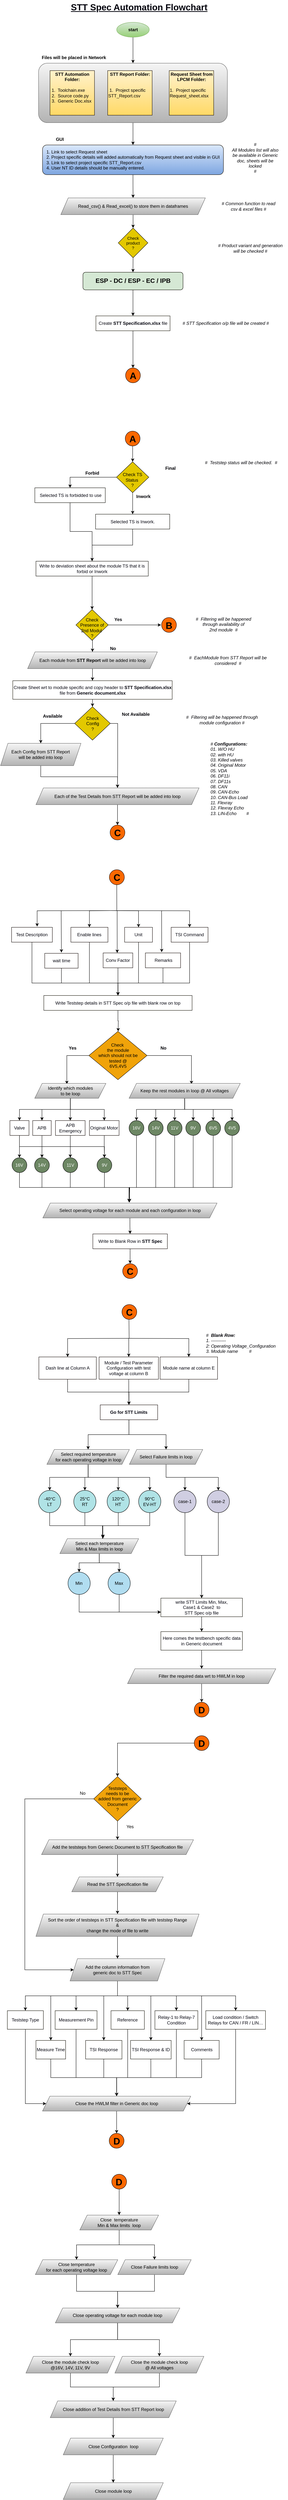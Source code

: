 <mxfile version="17.4.5" type="github" pages="2">
  <diagram id="C5RBs43oDa-KdzZeNtuy" name="Page-1">
    <mxGraphModel dx="1020" dy="1636" grid="1" gridSize="10" guides="1" tooltips="1" connect="1" arrows="1" fold="1" page="1" pageScale="1" pageWidth="827" pageHeight="1169" math="0" shadow="0">
      <root>
        <mxCell id="WIyWlLk6GJQsqaUBKTNV-0" />
        <mxCell id="WIyWlLk6GJQsqaUBKTNV-1" parent="WIyWlLk6GJQsqaUBKTNV-0" />
        <mxCell id="9YLodaeSadizynSN2vQj-11" style="edgeStyle=orthogonalEdgeStyle;rounded=0;orthogonalLoop=1;jettySize=auto;html=1;exitX=0.5;exitY=1;exitDx=0;exitDy=0;entryX=0.5;entryY=0;entryDx=0;entryDy=0;" edge="1" parent="WIyWlLk6GJQsqaUBKTNV-1" source="sJJRUJYA5-9Eo12VGWl3-76" target="snfneStJWdSRdX8E7I__-12">
          <mxGeometry relative="1" as="geometry" />
        </mxCell>
        <mxCell id="sJJRUJYA5-9Eo12VGWl3-76" value="&lt;div&gt;Each module from &lt;b&gt;STT Report&lt;/b&gt; will be added into loop&lt;/div&gt;" style="shape=parallelogram;perimeter=parallelogramPerimeter;whiteSpace=wrap;html=1;fixedSize=1;labelBackgroundColor=none;fillColor=#f5f5f5;gradientColor=#b3b3b3;strokeColor=#666666;" parent="WIyWlLk6GJQsqaUBKTNV-1" vertex="1">
          <mxGeometry x="117.5" y="624" width="350" height="45" as="geometry" />
        </mxCell>
        <mxCell id="RRgUqLvPFwYs8PCQudtX-83" style="edgeStyle=orthogonalEdgeStyle;rounded=0;orthogonalLoop=1;jettySize=auto;html=1;exitX=0;exitY=0.5;exitDx=0;exitDy=0;entryX=0.5;entryY=0;entryDx=0;entryDy=0;fontSize=17;" edge="1" parent="WIyWlLk6GJQsqaUBKTNV-1" source="sJJRUJYA5-9Eo12VGWl3-79" target="RRgUqLvPFwYs8PCQudtX-82">
          <mxGeometry relative="1" as="geometry" />
        </mxCell>
        <mxCell id="RRgUqLvPFwYs8PCQudtX-86" style="edgeStyle=orthogonalEdgeStyle;rounded=0;orthogonalLoop=1;jettySize=auto;html=1;exitX=1;exitY=0.5;exitDx=0;exitDy=0;entryX=0.5;entryY=0;entryDx=0;entryDy=0;fontSize=17;" edge="1" parent="WIyWlLk6GJQsqaUBKTNV-1" source="sJJRUJYA5-9Eo12VGWl3-79" target="RRgUqLvPFwYs8PCQudtX-84">
          <mxGeometry relative="1" as="geometry" />
        </mxCell>
        <mxCell id="sJJRUJYA5-9Eo12VGWl3-79" value="&lt;div&gt;Check &lt;br&gt;&lt;/div&gt;&lt;div&gt;Config&lt;/div&gt;&lt;div&gt;?&lt;br&gt;&lt;/div&gt;" style="rhombus;whiteSpace=wrap;html=1;fontColor=#000000;fillColor=#e3c800;strokeColor=#0A0900;" parent="WIyWlLk6GJQsqaUBKTNV-1" vertex="1">
          <mxGeometry x="244.5" y="771.5" width="96" height="90" as="geometry" />
        </mxCell>
        <mxCell id="rYvPCS0LZYQufS7g8COz-0" value="#&amp;nbsp; EachModule from STT Report will be considered&amp;nbsp; #" style="text;html=1;strokeColor=none;fillColor=none;align=center;verticalAlign=middle;whiteSpace=wrap;rounded=0;fontColor=#000005;fontStyle=2" parent="WIyWlLk6GJQsqaUBKTNV-1" vertex="1">
          <mxGeometry x="532.5" y="611.5" width="250" height="70" as="geometry" />
        </mxCell>
        <mxCell id="rYvPCS0LZYQufS7g8COz-1" value="#&amp;nbsp; Filtering will be happened through module configuration #" style="text;html=1;strokeColor=none;fillColor=none;align=center;verticalAlign=middle;whiteSpace=wrap;rounded=0;fontColor=#000005;fontStyle=2" parent="WIyWlLk6GJQsqaUBKTNV-1" vertex="1">
          <mxGeometry x="536.75" y="771.5" width="210" height="70" as="geometry" />
        </mxCell>
        <mxCell id="rYvPCS0LZYQufS7g8COz-6" value="Available" style="text;html=1;strokeColor=none;fillColor=none;align=center;verticalAlign=middle;whiteSpace=wrap;rounded=0;fontColor=#000005;fontStyle=1" parent="WIyWlLk6GJQsqaUBKTNV-1" vertex="1">
          <mxGeometry x="154.99" y="791.5" width="60" height="10" as="geometry" />
        </mxCell>
        <mxCell id="rYvPCS0LZYQufS7g8COz-7" value="Not Available" style="text;html=1;strokeColor=none;fillColor=none;align=center;verticalAlign=middle;whiteSpace=wrap;rounded=0;fontColor=#000005;fontStyle=1" parent="WIyWlLk6GJQsqaUBKTNV-1" vertex="1">
          <mxGeometry x="367.49" y="771.5" width="85.01" height="40" as="geometry" />
        </mxCell>
        <mxCell id="snfneStJWdSRdX8E7I__-76" style="edgeStyle=orthogonalEdgeStyle;rounded=0;orthogonalLoop=1;jettySize=auto;html=1;exitX=0.5;exitY=1;exitDx=0;exitDy=0;entryX=0.546;entryY=-0.05;entryDx=0;entryDy=0;entryPerimeter=0;fontSize=12;fontColor=#03030D;" parent="WIyWlLk6GJQsqaUBKTNV-1" source="lWemlZCQzADTL8tFUoLw-2" target="snfneStJWdSRdX8E7I__-75" edge="1">
          <mxGeometry relative="1" as="geometry" />
        </mxCell>
        <mxCell id="lWemlZCQzADTL8tFUoLw-2" value="&lt;div&gt;-40°C&lt;/div&gt;&lt;div&gt;LT&lt;br&gt;&lt;/div&gt;" style="ellipse;whiteSpace=wrap;html=1;aspect=fixed;labelBackgroundColor=none;fontSize=12;strokeColor=#000000;fillColor=#b0e3e6;" parent="WIyWlLk6GJQsqaUBKTNV-1" vertex="1">
          <mxGeometry x="147" y="2880" width="60" height="60" as="geometry" />
        </mxCell>
        <mxCell id="snfneStJWdSRdX8E7I__-82" style="edgeStyle=orthogonalEdgeStyle;rounded=0;orthogonalLoop=1;jettySize=auto;html=1;exitX=0.5;exitY=1;exitDx=0;exitDy=0;entryX=0.541;entryY=0.25;entryDx=0;entryDy=0;entryPerimeter=0;fontSize=12;fontColor=#03030D;" parent="WIyWlLk6GJQsqaUBKTNV-1" source="lWemlZCQzADTL8tFUoLw-3" target="snfneStJWdSRdX8E7I__-75" edge="1">
          <mxGeometry relative="1" as="geometry" />
        </mxCell>
        <mxCell id="lWemlZCQzADTL8tFUoLw-3" value="&lt;div&gt;25°C&lt;/div&gt;RT" style="ellipse;whiteSpace=wrap;html=1;aspect=fixed;labelBackgroundColor=none;fontSize=12;strokeColor=#000000;fillColor=#b0e3e6;" parent="WIyWlLk6GJQsqaUBKTNV-1" vertex="1">
          <mxGeometry x="242" y="2880" width="60" height="60" as="geometry" />
        </mxCell>
        <mxCell id="snfneStJWdSRdX8E7I__-80" style="edgeStyle=orthogonalEdgeStyle;rounded=0;orthogonalLoop=1;jettySize=auto;html=1;exitX=0.5;exitY=1;exitDx=0;exitDy=0;entryX=0.546;entryY=-0.05;entryDx=0;entryDy=0;entryPerimeter=0;fontSize=12;fontColor=#03030D;" parent="WIyWlLk6GJQsqaUBKTNV-1" source="lWemlZCQzADTL8tFUoLw-4" target="snfneStJWdSRdX8E7I__-75" edge="1">
          <mxGeometry relative="1" as="geometry" />
        </mxCell>
        <mxCell id="lWemlZCQzADTL8tFUoLw-4" value="&lt;div&gt;90°C&lt;/div&gt;&lt;div&gt;EV-HT&lt;br&gt;&lt;/div&gt;" style="ellipse;whiteSpace=wrap;html=1;aspect=fixed;labelBackgroundColor=none;fontSize=12;strokeColor=#000000;fillColor=#b0e3e6;" parent="WIyWlLk6GJQsqaUBKTNV-1" vertex="1">
          <mxGeometry x="417.0" y="2880" width="60" height="60" as="geometry" />
        </mxCell>
        <mxCell id="snfneStJWdSRdX8E7I__-81" style="edgeStyle=orthogonalEdgeStyle;rounded=0;orthogonalLoop=1;jettySize=auto;html=1;exitX=0.5;exitY=1;exitDx=0;exitDy=0;entryX=0.546;entryY=0;entryDx=0;entryDy=0;entryPerimeter=0;fontSize=12;fontColor=#03030D;" parent="WIyWlLk6GJQsqaUBKTNV-1" source="lWemlZCQzADTL8tFUoLw-5" target="snfneStJWdSRdX8E7I__-75" edge="1">
          <mxGeometry relative="1" as="geometry" />
        </mxCell>
        <mxCell id="lWemlZCQzADTL8tFUoLw-5" value="&lt;div&gt;120°C&lt;/div&gt;HT" style="ellipse;whiteSpace=wrap;html=1;aspect=fixed;labelBackgroundColor=none;fontSize=12;strokeColor=#000000;fillColor=#b0e3e6;" parent="WIyWlLk6GJQsqaUBKTNV-1" vertex="1">
          <mxGeometry x="332" y="2880" width="60" height="60" as="geometry" />
        </mxCell>
        <mxCell id="snfneStJWdSRdX8E7I__-279" style="edgeStyle=orthogonalEdgeStyle;rounded=0;orthogonalLoop=1;jettySize=auto;html=1;exitX=0.5;exitY=1;exitDx=0;exitDy=0;fontSize=12;fontColor=#03030D;" parent="WIyWlLk6GJQsqaUBKTNV-1" source="lWemlZCQzADTL8tFUoLw-19" target="snfneStJWdSRdX8E7I__-73" edge="1">
          <mxGeometry relative="1" as="geometry" />
        </mxCell>
        <mxCell id="lWemlZCQzADTL8tFUoLw-19" value="case-1" style="ellipse;whiteSpace=wrap;html=1;aspect=fixed;labelBackgroundColor=none;fontSize=12;strokeColor=#000000;fillColor=#d0cee2;" parent="WIyWlLk6GJQsqaUBKTNV-1" vertex="1">
          <mxGeometry x="512" y="2880" width="60" height="60" as="geometry" />
        </mxCell>
        <mxCell id="snfneStJWdSRdX8E7I__-280" style="edgeStyle=orthogonalEdgeStyle;rounded=0;orthogonalLoop=1;jettySize=auto;html=1;exitX=0.5;exitY=1;exitDx=0;exitDy=0;entryX=0.5;entryY=0;entryDx=0;entryDy=0;fontSize=12;fontColor=#03030D;" parent="WIyWlLk6GJQsqaUBKTNV-1" source="lWemlZCQzADTL8tFUoLw-20" target="snfneStJWdSRdX8E7I__-73" edge="1">
          <mxGeometry relative="1" as="geometry" />
        </mxCell>
        <mxCell id="lWemlZCQzADTL8tFUoLw-20" value="case-2" style="ellipse;whiteSpace=wrap;html=1;aspect=fixed;labelBackgroundColor=none;fontSize=12;strokeColor=#000000;fillColor=#d0cee2;" parent="WIyWlLk6GJQsqaUBKTNV-1" vertex="1">
          <mxGeometry x="602" y="2880" width="60" height="60" as="geometry" />
        </mxCell>
        <mxCell id="9YLodaeSadizynSN2vQj-12" style="edgeStyle=orthogonalEdgeStyle;rounded=0;orthogonalLoop=1;jettySize=auto;html=1;exitX=0.5;exitY=1;exitDx=0;exitDy=0;entryX=0.5;entryY=0;entryDx=0;entryDy=0;" edge="1" parent="WIyWlLk6GJQsqaUBKTNV-1" source="snfneStJWdSRdX8E7I__-12" target="sJJRUJYA5-9Eo12VGWl3-79">
          <mxGeometry relative="1" as="geometry" />
        </mxCell>
        <mxCell id="snfneStJWdSRdX8E7I__-12" value="Create Sheet wrt to module specific and copy header to &lt;b&gt;STT Specification.xlsx&lt;/b&gt; file from &lt;b&gt;Generic document.xlsx&lt;/b&gt;" style="rounded=0;whiteSpace=wrap;html=1;labelBackgroundColor=none;fontSize=12;fontColor=#03030D;strokeColor=#120F00;" parent="WIyWlLk6GJQsqaUBKTNV-1" vertex="1">
          <mxGeometry x="77.5" y="701.5" width="430" height="50" as="geometry" />
        </mxCell>
        <mxCell id="snfneStJWdSRdX8E7I__-46" style="edgeStyle=orthogonalEdgeStyle;rounded=0;orthogonalLoop=1;jettySize=auto;html=1;exitX=0.5;exitY=1;exitDx=0;exitDy=0;fontSize=12;fontColor=#03030D;" parent="WIyWlLk6GJQsqaUBKTNV-1" source="snfneStJWdSRdX8E7I__-44" target="lWemlZCQzADTL8tFUoLw-2" edge="1">
          <mxGeometry relative="1" as="geometry" />
        </mxCell>
        <mxCell id="snfneStJWdSRdX8E7I__-47" style="edgeStyle=orthogonalEdgeStyle;rounded=0;orthogonalLoop=1;jettySize=auto;html=1;exitX=0.5;exitY=1;exitDx=0;exitDy=0;fontSize=12;fontColor=#03030D;" parent="WIyWlLk6GJQsqaUBKTNV-1" source="snfneStJWdSRdX8E7I__-44" target="lWemlZCQzADTL8tFUoLw-3" edge="1">
          <mxGeometry relative="1" as="geometry" />
        </mxCell>
        <mxCell id="snfneStJWdSRdX8E7I__-48" style="edgeStyle=orthogonalEdgeStyle;rounded=0;orthogonalLoop=1;jettySize=auto;html=1;exitX=0.5;exitY=1;exitDx=0;exitDy=0;entryX=0.5;entryY=0;entryDx=0;entryDy=0;fontSize=12;fontColor=#03030D;" parent="WIyWlLk6GJQsqaUBKTNV-1" source="snfneStJWdSRdX8E7I__-44" target="lWemlZCQzADTL8tFUoLw-5" edge="1">
          <mxGeometry relative="1" as="geometry" />
        </mxCell>
        <mxCell id="snfneStJWdSRdX8E7I__-49" style="edgeStyle=orthogonalEdgeStyle;rounded=0;orthogonalLoop=1;jettySize=auto;html=1;exitX=0.5;exitY=1;exitDx=0;exitDy=0;fontSize=12;fontColor=#03030D;" parent="WIyWlLk6GJQsqaUBKTNV-1" source="snfneStJWdSRdX8E7I__-44" target="lWemlZCQzADTL8tFUoLw-4" edge="1">
          <mxGeometry relative="1" as="geometry" />
        </mxCell>
        <mxCell id="snfneStJWdSRdX8E7I__-44" value="&lt;div&gt;Select required temperature&lt;/div&gt;&lt;div&gt; for each operating voltage in loop&lt;br&gt;&lt;/div&gt;" style="shape=parallelogram;perimeter=parallelogramPerimeter;whiteSpace=wrap;html=1;fixedSize=1;labelBackgroundColor=none;fontSize=12;strokeColor=#666666;fillColor=#f5f5f5;gradientColor=#b3b3b3;" parent="WIyWlLk6GJQsqaUBKTNV-1" vertex="1">
          <mxGeometry x="169.5" y="2770" width="222.5" height="40" as="geometry" />
        </mxCell>
        <mxCell id="snfneStJWdSRdX8E7I__-54" style="edgeStyle=orthogonalEdgeStyle;rounded=0;orthogonalLoop=1;jettySize=auto;html=1;exitX=0.5;exitY=1;exitDx=0;exitDy=0;entryX=0.5;entryY=0;entryDx=0;entryDy=0;fontSize=12;fontColor=#03030D;" parent="WIyWlLk6GJQsqaUBKTNV-1" source="snfneStJWdSRdX8E7I__-51" target="lWemlZCQzADTL8tFUoLw-20" edge="1">
          <mxGeometry relative="1" as="geometry" />
        </mxCell>
        <mxCell id="snfneStJWdSRdX8E7I__-55" style="edgeStyle=orthogonalEdgeStyle;rounded=0;orthogonalLoop=1;jettySize=auto;html=1;exitX=0.5;exitY=1;exitDx=0;exitDy=0;entryX=0.5;entryY=0;entryDx=0;entryDy=0;fontSize=12;fontColor=#03030D;" parent="WIyWlLk6GJQsqaUBKTNV-1" source="snfneStJWdSRdX8E7I__-51" target="lWemlZCQzADTL8tFUoLw-19" edge="1">
          <mxGeometry relative="1" as="geometry" />
        </mxCell>
        <mxCell id="snfneStJWdSRdX8E7I__-51" value="Select Failure limits in loop" style="shape=parallelogram;perimeter=parallelogramPerimeter;whiteSpace=wrap;html=1;fixedSize=1;labelBackgroundColor=none;fontSize=12;strokeColor=#666666;fillColor=#f5f5f5;gradientColor=#b3b3b3;" parent="WIyWlLk6GJQsqaUBKTNV-1" vertex="1">
          <mxGeometry x="392" y="2770" width="198" height="40" as="geometry" />
        </mxCell>
        <mxCell id="snfneStJWdSRdX8E7I__-277" style="edgeStyle=orthogonalEdgeStyle;rounded=0;orthogonalLoop=1;jettySize=auto;html=1;exitX=0.5;exitY=1;exitDx=0;exitDy=0;entryX=0;entryY=0.75;entryDx=0;entryDy=0;fontSize=12;fontColor=#03030D;" parent="WIyWlLk6GJQsqaUBKTNV-1" source="snfneStJWdSRdX8E7I__-70" target="snfneStJWdSRdX8E7I__-73" edge="1">
          <mxGeometry relative="1" as="geometry" />
        </mxCell>
        <mxCell id="snfneStJWdSRdX8E7I__-70" value="Min" style="ellipse;whiteSpace=wrap;html=1;aspect=fixed;labelBackgroundColor=none;fontSize=12;strokeColor=#020B0F;fillColor=#b1ddf0;" parent="WIyWlLk6GJQsqaUBKTNV-1" vertex="1">
          <mxGeometry x="226.48" y="3100" width="60" height="60" as="geometry" />
        </mxCell>
        <mxCell id="snfneStJWdSRdX8E7I__-278" style="edgeStyle=orthogonalEdgeStyle;rounded=0;orthogonalLoop=1;jettySize=auto;html=1;exitX=0.5;exitY=1;exitDx=0;exitDy=0;entryX=0;entryY=0.75;entryDx=0;entryDy=0;fontSize=12;fontColor=#03030D;" parent="WIyWlLk6GJQsqaUBKTNV-1" source="snfneStJWdSRdX8E7I__-72" target="snfneStJWdSRdX8E7I__-73" edge="1">
          <mxGeometry relative="1" as="geometry" />
        </mxCell>
        <mxCell id="snfneStJWdSRdX8E7I__-72" value="Max" style="ellipse;whiteSpace=wrap;html=1;aspect=fixed;labelBackgroundColor=none;fontSize=12;strokeColor=#020B0F;fillColor=#b1ddf0;" parent="WIyWlLk6GJQsqaUBKTNV-1" vertex="1">
          <mxGeometry x="334.49" y="3100" width="60" height="60" as="geometry" />
        </mxCell>
        <mxCell id="RRgUqLvPFwYs8PCQudtX-105" style="edgeStyle=orthogonalEdgeStyle;rounded=0;orthogonalLoop=1;jettySize=auto;html=1;exitX=0.5;exitY=1;exitDx=0;exitDy=0;entryX=0.5;entryY=0;entryDx=0;entryDy=0;fontSize=12;" edge="1" parent="WIyWlLk6GJQsqaUBKTNV-1" source="snfneStJWdSRdX8E7I__-73" target="RRgUqLvPFwYs8PCQudtX-104">
          <mxGeometry relative="1" as="geometry" />
        </mxCell>
        <mxCell id="snfneStJWdSRdX8E7I__-73" value="&lt;div&gt;write STT Limits Min, Max,&lt;/div&gt;&lt;div&gt;Case1 &amp;amp; Case2&amp;nbsp; to &lt;br&gt;&lt;/div&gt;&lt;div&gt;STT Spec o/p file&lt;/div&gt;" style="rounded=0;whiteSpace=wrap;html=1;labelBackgroundColor=none;fontSize=12;fontColor=#03030D;strokeColor=#0F0D00;" parent="WIyWlLk6GJQsqaUBKTNV-1" vertex="1">
          <mxGeometry x="477" y="3170" width="220" height="50" as="geometry" />
        </mxCell>
        <mxCell id="snfneStJWdSRdX8E7I__-84" style="edgeStyle=orthogonalEdgeStyle;rounded=0;orthogonalLoop=1;jettySize=auto;html=1;exitX=0.5;exitY=1;exitDx=0;exitDy=0;entryX=0.5;entryY=0;entryDx=0;entryDy=0;fontSize=12;fontColor=#03030D;" parent="WIyWlLk6GJQsqaUBKTNV-1" source="snfneStJWdSRdX8E7I__-75" target="snfneStJWdSRdX8E7I__-70" edge="1">
          <mxGeometry relative="1" as="geometry" />
        </mxCell>
        <mxCell id="snfneStJWdSRdX8E7I__-85" style="edgeStyle=orthogonalEdgeStyle;rounded=0;orthogonalLoop=1;jettySize=auto;html=1;exitX=0.5;exitY=1;exitDx=0;exitDy=0;fontSize=12;fontColor=#03030D;" parent="WIyWlLk6GJQsqaUBKTNV-1" source="snfneStJWdSRdX8E7I__-75" target="snfneStJWdSRdX8E7I__-72" edge="1">
          <mxGeometry relative="1" as="geometry" />
        </mxCell>
        <mxCell id="snfneStJWdSRdX8E7I__-75" value="&lt;div&gt;Select each temperature&lt;/div&gt;&lt;div&gt;Min &amp;amp; Max limits in loop&lt;br&gt;&lt;/div&gt;" style="shape=parallelogram;perimeter=parallelogramPerimeter;whiteSpace=wrap;html=1;fixedSize=1;labelBackgroundColor=none;fontSize=12;strokeColor=#666666;fillColor=#f5f5f5;gradientColor=#b3b3b3;" parent="WIyWlLk6GJQsqaUBKTNV-1" vertex="1">
          <mxGeometry x="204.5" y="3010" width="212.5" height="40" as="geometry" />
        </mxCell>
        <mxCell id="snfneStJWdSRdX8E7I__-112" value="&lt;div&gt;# &lt;b&gt;Configurations:&lt;/b&gt;&lt;/div&gt;&lt;div&gt;01. W/O HU&lt;/div&gt;&lt;div&gt;02. with HU&lt;/div&gt;&lt;div&gt;03. Killed valves &lt;br&gt;&lt;/div&gt;&lt;div&gt;04. Original Motor&lt;/div&gt;&lt;div&gt;05. VDA&lt;/div&gt;&lt;div&gt;06. DF11i&lt;/div&gt;&lt;div&gt;07. DF11s&lt;/div&gt;&lt;div&gt;08. CAN&lt;/div&gt;&lt;div&gt;09. CAN-Echo&lt;/div&gt;&lt;div&gt;10. CAN-Bus Load&lt;/div&gt;&lt;div&gt;11. Flexray&lt;/div&gt;&lt;div&gt;12. Flexray Echo&lt;/div&gt;&lt;div&gt;13. LIN-Echo&amp;nbsp;&amp;nbsp;&amp;nbsp;&amp;nbsp;&amp;nbsp;&amp;nbsp;&amp;nbsp; #&lt;/div&gt;" style="text;html=1;strokeColor=none;fillColor=none;align=left;verticalAlign=middle;whiteSpace=wrap;rounded=0;fontColor=#000005;fontStyle=2" parent="WIyWlLk6GJQsqaUBKTNV-1" vertex="1">
          <mxGeometry x="608.5" y="930" width="210" height="70" as="geometry" />
        </mxCell>
        <mxCell id="snfneStJWdSRdX8E7I__-120" style="edgeStyle=orthogonalEdgeStyle;rounded=0;orthogonalLoop=1;jettySize=auto;html=1;exitX=0.5;exitY=1;exitDx=0;exitDy=0;fontSize=12;fontColor=#03030D;" parent="WIyWlLk6GJQsqaUBKTNV-1" target="snfneStJWdSRdX8E7I__-116" edge="1">
          <mxGeometry relative="1" as="geometry">
            <mxPoint x="390.37" y="2471" as="sourcePoint" />
          </mxGeometry>
        </mxCell>
        <mxCell id="snfneStJWdSRdX8E7I__-122" style="edgeStyle=orthogonalEdgeStyle;rounded=0;orthogonalLoop=1;jettySize=auto;html=1;exitX=0.5;exitY=1;exitDx=0;exitDy=0;entryX=0.5;entryY=0;entryDx=0;entryDy=0;fontSize=12;fontColor=#03030D;" parent="WIyWlLk6GJQsqaUBKTNV-1" target="snfneStJWdSRdX8E7I__-117" edge="1">
          <mxGeometry relative="1" as="geometry">
            <mxPoint x="390.37" y="2471" as="sourcePoint" />
          </mxGeometry>
        </mxCell>
        <mxCell id="snfneStJWdSRdX8E7I__-266" style="edgeStyle=orthogonalEdgeStyle;rounded=0;orthogonalLoop=1;jettySize=auto;html=1;exitX=0.5;exitY=1;exitDx=0;exitDy=0;entryX=0.5;entryY=0;entryDx=0;entryDy=0;fontSize=12;fontColor=#03030D;" parent="WIyWlLk6GJQsqaUBKTNV-1" source="snfneStJWdSRdX8E7I__-116" target="snfneStJWdSRdX8E7I__-264" edge="1">
          <mxGeometry relative="1" as="geometry" />
        </mxCell>
        <mxCell id="snfneStJWdSRdX8E7I__-116" value="Dash line at Column A" style="rounded=0;whiteSpace=wrap;html=1;labelBackgroundColor=none;fontSize=12;fontColor=#03030D;strokeColor=#0F0400;" parent="WIyWlLk6GJQsqaUBKTNV-1" vertex="1">
          <mxGeometry x="147.87" y="2521" width="154.99" height="60" as="geometry" />
        </mxCell>
        <mxCell id="snfneStJWdSRdX8E7I__-267" style="edgeStyle=orthogonalEdgeStyle;rounded=0;orthogonalLoop=1;jettySize=auto;html=1;exitX=0.5;exitY=1;exitDx=0;exitDy=0;entryX=0.5;entryY=0;entryDx=0;entryDy=0;fontSize=12;fontColor=#03030D;" parent="WIyWlLk6GJQsqaUBKTNV-1" source="snfneStJWdSRdX8E7I__-117" target="snfneStJWdSRdX8E7I__-264" edge="1">
          <mxGeometry relative="1" as="geometry" />
        </mxCell>
        <mxCell id="snfneStJWdSRdX8E7I__-117" value="Module name at column E" style="rounded=0;whiteSpace=wrap;html=1;labelBackgroundColor=none;fontSize=12;fontColor=#03030D;strokeColor=#0F0400;" parent="WIyWlLk6GJQsqaUBKTNV-1" vertex="1">
          <mxGeometry x="474.87" y="2521" width="155" height="60" as="geometry" />
        </mxCell>
        <mxCell id="snfneStJWdSRdX8E7I__-265" style="edgeStyle=orthogonalEdgeStyle;rounded=0;orthogonalLoop=1;jettySize=auto;html=1;exitX=0.5;exitY=1;exitDx=0;exitDy=0;entryX=0.5;entryY=0;entryDx=0;entryDy=0;fontSize=12;fontColor=#03030D;" parent="WIyWlLk6GJQsqaUBKTNV-1" source="snfneStJWdSRdX8E7I__-118" target="snfneStJWdSRdX8E7I__-264" edge="1">
          <mxGeometry relative="1" as="geometry" />
        </mxCell>
        <mxCell id="snfneStJWdSRdX8E7I__-118" value="Module / Test Parameter Configuration with test voltage at column B" style="rounded=0;whiteSpace=wrap;html=1;labelBackgroundColor=none;fontSize=12;fontColor=#03030D;strokeColor=#0F0400;" parent="WIyWlLk6GJQsqaUBKTNV-1" vertex="1">
          <mxGeometry x="310.35" y="2521" width="160.01" height="60" as="geometry" />
        </mxCell>
        <mxCell id="snfneStJWdSRdX8E7I__-133" style="edgeStyle=orthogonalEdgeStyle;rounded=0;orthogonalLoop=1;jettySize=auto;html=1;exitX=0.5;exitY=1;exitDx=0;exitDy=0;entryX=0.627;entryY=-0.05;entryDx=0;entryDy=0;entryPerimeter=0;fontSize=12;fontColor=#03030D;" parent="WIyWlLk6GJQsqaUBKTNV-1" target="snfneStJWdSRdX8E7I__-125" edge="1">
          <mxGeometry relative="1" as="geometry">
            <mxPoint x="341.22" y="1320" as="sourcePoint" />
          </mxGeometry>
        </mxCell>
        <mxCell id="snfneStJWdSRdX8E7I__-134" style="edgeStyle=orthogonalEdgeStyle;rounded=0;orthogonalLoop=1;jettySize=auto;html=1;exitX=0.5;exitY=1;exitDx=0;exitDy=0;entryX=0.5;entryY=0;entryDx=0;entryDy=0;fontSize=12;fontColor=#03030D;" parent="WIyWlLk6GJQsqaUBKTNV-1" target="snfneStJWdSRdX8E7I__-128" edge="1">
          <mxGeometry relative="1" as="geometry">
            <mxPoint x="341.22" y="1320" as="sourcePoint" />
          </mxGeometry>
        </mxCell>
        <mxCell id="snfneStJWdSRdX8E7I__-135" style="edgeStyle=orthogonalEdgeStyle;rounded=0;orthogonalLoop=1;jettySize=auto;html=1;exitX=0.5;exitY=1;exitDx=0;exitDy=0;entryX=0.5;entryY=0;entryDx=0;entryDy=0;fontSize=12;fontColor=#03030D;" parent="WIyWlLk6GJQsqaUBKTNV-1" target="snfneStJWdSRdX8E7I__-126" edge="1">
          <mxGeometry relative="1" as="geometry">
            <mxPoint x="341.22" y="1320" as="sourcePoint" />
          </mxGeometry>
        </mxCell>
        <mxCell id="snfneStJWdSRdX8E7I__-136" style="edgeStyle=orthogonalEdgeStyle;rounded=0;orthogonalLoop=1;jettySize=auto;html=1;exitX=0.5;exitY=1;exitDx=0;exitDy=0;entryX=0.5;entryY=0;entryDx=0;entryDy=0;fontSize=12;fontColor=#03030D;" parent="WIyWlLk6GJQsqaUBKTNV-1" target="snfneStJWdSRdX8E7I__-127" edge="1">
          <mxGeometry relative="1" as="geometry">
            <mxPoint x="341.22" y="1320" as="sourcePoint" />
          </mxGeometry>
        </mxCell>
        <mxCell id="snfneStJWdSRdX8E7I__-151" style="edgeStyle=orthogonalEdgeStyle;rounded=0;orthogonalLoop=1;jettySize=auto;html=1;exitX=0.5;exitY=1;exitDx=0;exitDy=0;fontSize=12;fontColor=#03030D;" parent="WIyWlLk6GJQsqaUBKTNV-1" source="snfneStJWdSRdX8E7I__-125" target="snfneStJWdSRdX8E7I__-150" edge="1">
          <mxGeometry relative="1" as="geometry">
            <Array as="points">
              <mxPoint x="129.22" y="1515" />
              <mxPoint x="361.22" y="1515" />
            </Array>
          </mxGeometry>
        </mxCell>
        <mxCell id="snfneStJWdSRdX8E7I__-125" value="Test Description" style="rounded=0;whiteSpace=wrap;html=1;labelBackgroundColor=none;fontSize=12;fontColor=#03030D;strokeColor=#0F0400;" parent="WIyWlLk6GJQsqaUBKTNV-1" vertex="1">
          <mxGeometry x="74.23" y="1365" width="109.99" height="40" as="geometry" />
        </mxCell>
        <mxCell id="snfneStJWdSRdX8E7I__-152" style="edgeStyle=orthogonalEdgeStyle;rounded=0;orthogonalLoop=1;jettySize=auto;html=1;exitX=0.5;exitY=1;exitDx=0;exitDy=0;entryX=0.5;entryY=0;entryDx=0;entryDy=0;fontSize=12;fontColor=#03030D;" parent="WIyWlLk6GJQsqaUBKTNV-1" source="snfneStJWdSRdX8E7I__-126" target="snfneStJWdSRdX8E7I__-150" edge="1">
          <mxGeometry relative="1" as="geometry">
            <Array as="points">
              <mxPoint x="284.22" y="1515" />
              <mxPoint x="361.22" y="1515" />
            </Array>
          </mxGeometry>
        </mxCell>
        <mxCell id="snfneStJWdSRdX8E7I__-126" value="Enable lines" style="rounded=0;whiteSpace=wrap;html=1;labelBackgroundColor=none;fontSize=12;fontColor=#03030D;strokeColor=#0F0400;" parent="WIyWlLk6GJQsqaUBKTNV-1" vertex="1">
          <mxGeometry x="234.22" y="1365" width="100" height="40" as="geometry" />
        </mxCell>
        <mxCell id="snfneStJWdSRdX8E7I__-153" style="edgeStyle=orthogonalEdgeStyle;rounded=0;orthogonalLoop=1;jettySize=auto;html=1;exitX=0.5;exitY=1;exitDx=0;exitDy=0;entryX=0.5;entryY=0;entryDx=0;entryDy=0;fontSize=12;fontColor=#03030D;" parent="WIyWlLk6GJQsqaUBKTNV-1" source="snfneStJWdSRdX8E7I__-127" target="snfneStJWdSRdX8E7I__-150" edge="1">
          <mxGeometry relative="1" as="geometry">
            <Array as="points">
              <mxPoint x="417.22" y="1515" />
              <mxPoint x="361.22" y="1515" />
            </Array>
          </mxGeometry>
        </mxCell>
        <mxCell id="snfneStJWdSRdX8E7I__-127" value="Unit" style="rounded=0;whiteSpace=wrap;html=1;labelBackgroundColor=none;fontSize=12;fontColor=#03030D;strokeColor=#0F0400;" parent="WIyWlLk6GJQsqaUBKTNV-1" vertex="1">
          <mxGeometry x="379.23" y="1365" width="74.99" height="40" as="geometry" />
        </mxCell>
        <mxCell id="snfneStJWdSRdX8E7I__-154" style="edgeStyle=orthogonalEdgeStyle;rounded=0;orthogonalLoop=1;jettySize=auto;html=1;exitX=0.5;exitY=1;exitDx=0;exitDy=0;fontSize=12;fontColor=#03030D;" parent="WIyWlLk6GJQsqaUBKTNV-1" source="snfneStJWdSRdX8E7I__-128" target="snfneStJWdSRdX8E7I__-150" edge="1">
          <mxGeometry relative="1" as="geometry">
            <Array as="points">
              <mxPoint x="554.22" y="1515" />
              <mxPoint x="361.22" y="1515" />
            </Array>
          </mxGeometry>
        </mxCell>
        <mxCell id="snfneStJWdSRdX8E7I__-128" value="TSI Command" style="rounded=0;whiteSpace=wrap;html=1;labelBackgroundColor=none;fontSize=12;fontColor=#03030D;strokeColor=#0F0400;" parent="WIyWlLk6GJQsqaUBKTNV-1" vertex="1">
          <mxGeometry x="504.73" y="1365" width="99.49" height="40" as="geometry" />
        </mxCell>
        <mxCell id="snfneStJWdSRdX8E7I__-155" style="edgeStyle=orthogonalEdgeStyle;rounded=0;orthogonalLoop=1;jettySize=auto;html=1;exitX=0.5;exitY=1;exitDx=0;exitDy=0;entryX=0.5;entryY=0;entryDx=0;entryDy=0;fontSize=12;fontColor=#03030D;" parent="WIyWlLk6GJQsqaUBKTNV-1" source="snfneStJWdSRdX8E7I__-130" target="snfneStJWdSRdX8E7I__-150" edge="1">
          <mxGeometry relative="1" as="geometry">
            <Array as="points">
              <mxPoint x="209.22" y="1515" />
              <mxPoint x="361.22" y="1515" />
            </Array>
          </mxGeometry>
        </mxCell>
        <mxCell id="snfneStJWdSRdX8E7I__-130" value="wait time" style="rounded=0;whiteSpace=wrap;html=1;labelBackgroundColor=none;fontSize=12;fontColor=#03030D;strokeColor=#0F0400;" parent="WIyWlLk6GJQsqaUBKTNV-1" vertex="1">
          <mxGeometry x="163.71" y="1435" width="90" height="40" as="geometry" />
        </mxCell>
        <mxCell id="snfneStJWdSRdX8E7I__-156" style="edgeStyle=orthogonalEdgeStyle;rounded=0;orthogonalLoop=1;jettySize=auto;html=1;exitX=0.5;exitY=1;exitDx=0;exitDy=0;entryX=0.5;entryY=0;entryDx=0;entryDy=0;fontSize=12;fontColor=#03030D;" parent="WIyWlLk6GJQsqaUBKTNV-1" source="snfneStJWdSRdX8E7I__-131" target="snfneStJWdSRdX8E7I__-150" edge="1">
          <mxGeometry relative="1" as="geometry" />
        </mxCell>
        <mxCell id="snfneStJWdSRdX8E7I__-131" value="Conv Factor" style="rounded=0;whiteSpace=wrap;html=1;labelBackgroundColor=none;fontSize=12;fontColor=#03030D;strokeColor=#0F0400;" parent="WIyWlLk6GJQsqaUBKTNV-1" vertex="1">
          <mxGeometry x="321.23" y="1434" width="79.98" height="40" as="geometry" />
        </mxCell>
        <mxCell id="snfneStJWdSRdX8E7I__-157" style="edgeStyle=orthogonalEdgeStyle;rounded=0;orthogonalLoop=1;jettySize=auto;html=1;exitX=0.5;exitY=1;exitDx=0;exitDy=0;entryX=0.5;entryY=0;entryDx=0;entryDy=0;fontSize=12;fontColor=#03030D;" parent="WIyWlLk6GJQsqaUBKTNV-1" source="snfneStJWdSRdX8E7I__-132" target="snfneStJWdSRdX8E7I__-150" edge="1">
          <mxGeometry relative="1" as="geometry">
            <Array as="points">
              <mxPoint x="483.22" y="1515" />
              <mxPoint x="361.22" y="1515" />
            </Array>
          </mxGeometry>
        </mxCell>
        <mxCell id="snfneStJWdSRdX8E7I__-132" value="&amp;nbsp;Remarks" style="rounded=0;whiteSpace=wrap;html=1;labelBackgroundColor=none;fontSize=12;fontColor=#03030D;strokeColor=#0F0400;" parent="WIyWlLk6GJQsqaUBKTNV-1" vertex="1">
          <mxGeometry x="435.21" y="1434" width="94.99" height="40" as="geometry" />
        </mxCell>
        <mxCell id="snfneStJWdSRdX8E7I__-138" value="" style="endArrow=classic;html=1;rounded=0;fontSize=12;fontColor=#03030D;" parent="WIyWlLk6GJQsqaUBKTNV-1" edge="1">
          <mxGeometry width="50" height="50" relative="1" as="geometry">
            <mxPoint x="208" y="1320" as="sourcePoint" />
            <mxPoint x="208.72" y="1433" as="targetPoint" />
          </mxGeometry>
        </mxCell>
        <mxCell id="snfneStJWdSRdX8E7I__-139" value="" style="endArrow=classic;html=1;rounded=0;fontSize=12;fontColor=#03030D;" parent="WIyWlLk6GJQsqaUBKTNV-1" edge="1">
          <mxGeometry width="50" height="50" relative="1" as="geometry">
            <mxPoint x="359" y="1320" as="sourcePoint" />
            <mxPoint x="359.23" y="1434" as="targetPoint" />
          </mxGeometry>
        </mxCell>
        <mxCell id="snfneStJWdSRdX8E7I__-140" value="" style="endArrow=classic;html=1;rounded=0;fontSize=12;fontColor=#03030D;" parent="WIyWlLk6GJQsqaUBKTNV-1" edge="1">
          <mxGeometry width="50" height="50" relative="1" as="geometry">
            <mxPoint x="479" y="1320" as="sourcePoint" />
            <mxPoint x="479.22" y="1432" as="targetPoint" />
          </mxGeometry>
        </mxCell>
        <mxCell id="snfneStJWdSRdX8E7I__-161" style="edgeStyle=orthogonalEdgeStyle;rounded=0;orthogonalLoop=1;jettySize=auto;html=1;exitX=0.5;exitY=1;exitDx=0;exitDy=0;fontSize=12;fontColor=#03030D;" parent="WIyWlLk6GJQsqaUBKTNV-1" source="snfneStJWdSRdX8E7I__-150" edge="1">
          <mxGeometry relative="1" as="geometry">
            <mxPoint x="361.72" y="1645" as="targetPoint" />
          </mxGeometry>
        </mxCell>
        <mxCell id="snfneStJWdSRdX8E7I__-150" value="Write Teststep details in STT Spec o/p file with blank row on top" style="rounded=0;whiteSpace=wrap;html=1;labelBackgroundColor=none;fontSize=12;fontColor=#03030D;strokeColor=#0F0D00;" parent="WIyWlLk6GJQsqaUBKTNV-1" vertex="1">
          <mxGeometry x="161.22" y="1548.5" width="400" height="40" as="geometry" />
        </mxCell>
        <mxCell id="snfneStJWdSRdX8E7I__-162" value="&lt;div&gt;#&amp;nbsp; &lt;b&gt;Blank Row:&lt;/b&gt;&lt;/div&gt;&lt;div&gt;1. ----------&lt;/div&gt;&lt;div&gt;2: Operating Voltage_Configuration&lt;/div&gt;&lt;div&gt;3. Module name&amp;nbsp;&amp;nbsp;&amp;nbsp;&amp;nbsp;&amp;nbsp;&amp;nbsp;&amp;nbsp;&amp;nbsp; #&lt;/div&gt;" style="text;html=1;strokeColor=none;fillColor=none;align=left;verticalAlign=middle;whiteSpace=wrap;rounded=0;fontColor=#000005;fontStyle=2" parent="WIyWlLk6GJQsqaUBKTNV-1" vertex="1">
          <mxGeometry x="597" y="2446" width="202.5" height="75" as="geometry" />
        </mxCell>
        <mxCell id="snfneStJWdSRdX8E7I__-251" style="edgeStyle=orthogonalEdgeStyle;rounded=0;orthogonalLoop=1;jettySize=auto;html=1;exitX=0.5;exitY=1;exitDx=0;exitDy=0;entryX=0.5;entryY=0;entryDx=0;entryDy=0;fontSize=12;fontColor=#03030D;" parent="WIyWlLk6GJQsqaUBKTNV-1" target="snfneStJWdSRdX8E7I__-118" edge="1">
          <mxGeometry relative="1" as="geometry">
            <mxPoint x="390.875" y="2420" as="sourcePoint" />
          </mxGeometry>
        </mxCell>
        <mxCell id="snfneStJWdSRdX8E7I__-207" style="edgeStyle=orthogonalEdgeStyle;rounded=0;orthogonalLoop=1;jettySize=auto;html=1;exitX=0;exitY=0.5;exitDx=0;exitDy=0;entryX=0.451;entryY=0.05;entryDx=0;entryDy=0;entryPerimeter=0;fontSize=12;fontColor=#03030D;" parent="WIyWlLk6GJQsqaUBKTNV-1" source="snfneStJWdSRdX8E7I__-179" target="snfneStJWdSRdX8E7I__-206" edge="1">
          <mxGeometry relative="1" as="geometry" />
        </mxCell>
        <mxCell id="snfneStJWdSRdX8E7I__-228" style="edgeStyle=orthogonalEdgeStyle;rounded=0;orthogonalLoop=1;jettySize=auto;html=1;exitX=1;exitY=0.5;exitDx=0;exitDy=0;entryX=0.561;entryY=0.05;entryDx=0;entryDy=0;entryPerimeter=0;fontSize=12;fontColor=#03030D;" parent="WIyWlLk6GJQsqaUBKTNV-1" source="snfneStJWdSRdX8E7I__-179" target="snfneStJWdSRdX8E7I__-227" edge="1">
          <mxGeometry relative="1" as="geometry" />
        </mxCell>
        <mxCell id="snfneStJWdSRdX8E7I__-179" value="&lt;div&gt;Check&amp;nbsp; &lt;br&gt;&lt;/div&gt;&lt;div&gt;the module&lt;/div&gt;&lt;div&gt; which should not be &lt;br&gt;&lt;/div&gt;&lt;div&gt;tested @&lt;br&gt;&lt;/div&gt;&lt;div&gt;6V5,4V5&lt;/div&gt;" style="rhombus;whiteSpace=wrap;html=1;labelBackgroundColor=none;fontSize=12;fontColor=#000000;strokeColor=#140C00;fillColor=#f0a30a;" parent="WIyWlLk6GJQsqaUBKTNV-1" vertex="1">
          <mxGeometry x="282.83" y="1645" width="156.77" height="130" as="geometry" />
        </mxCell>
        <mxCell id="snfneStJWdSRdX8E7I__-241" style="edgeStyle=orthogonalEdgeStyle;rounded=0;orthogonalLoop=1;jettySize=auto;html=1;exitX=0.5;exitY=1;exitDx=0;exitDy=0;fontSize=12;fontColor=#03030D;" parent="WIyWlLk6GJQsqaUBKTNV-1" source="snfneStJWdSRdX8E7I__-188" edge="1">
          <mxGeometry relative="1" as="geometry">
            <mxPoint x="391.22" y="2105" as="targetPoint" />
            <Array as="points">
              <mxPoint x="411.22" y="2065" />
              <mxPoint x="391.22" y="2065" />
            </Array>
          </mxGeometry>
        </mxCell>
        <mxCell id="snfneStJWdSRdX8E7I__-188" value="16V" style="ellipse;whiteSpace=wrap;html=1;aspect=fixed;labelBackgroundColor=none;fontSize=12;fontColor=#ffffff;strokeColor=#000000;fillColor=#6d8764;" parent="WIyWlLk6GJQsqaUBKTNV-1" vertex="1">
          <mxGeometry x="391.22" y="1885" width="40" height="40" as="geometry" />
        </mxCell>
        <mxCell id="snfneStJWdSRdX8E7I__-246" style="edgeStyle=orthogonalEdgeStyle;rounded=0;orthogonalLoop=1;jettySize=auto;html=1;exitX=0.5;exitY=1;exitDx=0;exitDy=0;entryX=0.5;entryY=0;entryDx=0;entryDy=0;fontSize=12;fontColor=#03030D;" parent="WIyWlLk6GJQsqaUBKTNV-1" source="snfneStJWdSRdX8E7I__-190" edge="1">
          <mxGeometry relative="1" as="geometry">
            <mxPoint x="392.21" y="2105" as="targetPoint" />
            <Array as="points">
              <mxPoint x="669.22" y="2065" />
              <mxPoint x="391.22" y="2065" />
            </Array>
          </mxGeometry>
        </mxCell>
        <mxCell id="snfneStJWdSRdX8E7I__-190" value="4V5" style="ellipse;whiteSpace=wrap;html=1;aspect=fixed;labelBackgroundColor=none;fontSize=12;fontColor=#ffffff;strokeColor=#000000;fillColor=#6d8764;" parent="WIyWlLk6GJQsqaUBKTNV-1" vertex="1">
          <mxGeometry x="649.22" y="1885" width="40" height="40" as="geometry" />
        </mxCell>
        <mxCell id="snfneStJWdSRdX8E7I__-242" style="edgeStyle=orthogonalEdgeStyle;rounded=0;orthogonalLoop=1;jettySize=auto;html=1;exitX=0.5;exitY=1;exitDx=0;exitDy=0;fontSize=12;fontColor=#03030D;" parent="WIyWlLk6GJQsqaUBKTNV-1" source="snfneStJWdSRdX8E7I__-192" edge="1">
          <mxGeometry relative="1" as="geometry">
            <mxPoint x="391.22" y="2105" as="targetPoint" />
            <Array as="points">
              <mxPoint x="463.22" y="2065" />
              <mxPoint x="391.22" y="2065" />
            </Array>
          </mxGeometry>
        </mxCell>
        <mxCell id="snfneStJWdSRdX8E7I__-192" value="14V" style="ellipse;whiteSpace=wrap;html=1;aspect=fixed;labelBackgroundColor=none;fontSize=12;fontColor=#ffffff;strokeColor=#000000;fillColor=#6d8764;" parent="WIyWlLk6GJQsqaUBKTNV-1" vertex="1">
          <mxGeometry x="443.22" y="1885" width="40" height="40" as="geometry" />
        </mxCell>
        <mxCell id="snfneStJWdSRdX8E7I__-243" style="edgeStyle=orthogonalEdgeStyle;rounded=0;orthogonalLoop=1;jettySize=auto;html=1;exitX=0.5;exitY=1;exitDx=0;exitDy=0;fontSize=12;fontColor=#03030D;" parent="WIyWlLk6GJQsqaUBKTNV-1" source="snfneStJWdSRdX8E7I__-194" edge="1">
          <mxGeometry relative="1" as="geometry">
            <mxPoint x="391.22" y="2105" as="targetPoint" />
            <Array as="points">
              <mxPoint x="514.22" y="2065" />
              <mxPoint x="391.22" y="2065" />
            </Array>
          </mxGeometry>
        </mxCell>
        <mxCell id="snfneStJWdSRdX8E7I__-194" value="11V" style="ellipse;whiteSpace=wrap;html=1;aspect=fixed;labelBackgroundColor=none;fontSize=12;fontColor=#ffffff;strokeColor=#000000;fillColor=#6d8764;" parent="WIyWlLk6GJQsqaUBKTNV-1" vertex="1">
          <mxGeometry x="494.22" y="1885" width="40" height="40" as="geometry" />
        </mxCell>
        <mxCell id="snfneStJWdSRdX8E7I__-244" style="edgeStyle=orthogonalEdgeStyle;rounded=0;orthogonalLoop=1;jettySize=auto;html=1;exitX=0.5;exitY=1;exitDx=0;exitDy=0;entryX=0.5;entryY=0;entryDx=0;entryDy=0;fontSize=12;fontColor=#03030D;" parent="WIyWlLk6GJQsqaUBKTNV-1" source="snfneStJWdSRdX8E7I__-196" edge="1">
          <mxGeometry relative="1" as="geometry">
            <mxPoint x="392.21" y="2105" as="targetPoint" />
            <Array as="points">
              <mxPoint x="564.22" y="2065" />
              <mxPoint x="391.22" y="2065" />
            </Array>
          </mxGeometry>
        </mxCell>
        <mxCell id="snfneStJWdSRdX8E7I__-196" value="9V" style="ellipse;whiteSpace=wrap;html=1;aspect=fixed;labelBackgroundColor=none;fontSize=12;fontColor=#ffffff;strokeColor=#000000;fillColor=#6d8764;" parent="WIyWlLk6GJQsqaUBKTNV-1" vertex="1">
          <mxGeometry x="544.22" y="1885" width="40" height="40" as="geometry" />
        </mxCell>
        <mxCell id="snfneStJWdSRdX8E7I__-245" style="edgeStyle=orthogonalEdgeStyle;rounded=0;orthogonalLoop=1;jettySize=auto;html=1;exitX=0.5;exitY=1;exitDx=0;exitDy=0;entryX=0.5;entryY=0;entryDx=0;entryDy=0;fontSize=12;fontColor=#03030D;" parent="WIyWlLk6GJQsqaUBKTNV-1" source="snfneStJWdSRdX8E7I__-198" edge="1">
          <mxGeometry relative="1" as="geometry">
            <mxPoint x="392.21" y="2105" as="targetPoint" />
            <Array as="points">
              <mxPoint x="618.22" y="2065" />
              <mxPoint x="391.22" y="2065" />
            </Array>
          </mxGeometry>
        </mxCell>
        <mxCell id="snfneStJWdSRdX8E7I__-198" value="6V5" style="ellipse;whiteSpace=wrap;html=1;aspect=fixed;labelBackgroundColor=none;fontSize=12;fontColor=#ffffff;strokeColor=#000000;fillColor=#6d8764;" parent="WIyWlLk6GJQsqaUBKTNV-1" vertex="1">
          <mxGeometry x="598.22" y="1885" width="40" height="40" as="geometry" />
        </mxCell>
        <mxCell id="snfneStJWdSRdX8E7I__-199" value="No" style="text;html=1;strokeColor=none;fillColor=none;align=center;verticalAlign=middle;whiteSpace=wrap;rounded=0;fontColor=#000005;fontStyle=1" parent="WIyWlLk6GJQsqaUBKTNV-1" vertex="1">
          <mxGeometry x="454.22" y="1685" width="60" height="10" as="geometry" />
        </mxCell>
        <mxCell id="snfneStJWdSRdX8E7I__-200" value="Yes" style="text;html=1;strokeColor=none;fillColor=none;align=center;verticalAlign=middle;whiteSpace=wrap;rounded=0;fontColor=#000005;fontStyle=1" parent="WIyWlLk6GJQsqaUBKTNV-1" vertex="1">
          <mxGeometry x="194.25" y="1685" width="90" height="10" as="geometry" />
        </mxCell>
        <mxCell id="snfneStJWdSRdX8E7I__-217" style="edgeStyle=orthogonalEdgeStyle;rounded=0;orthogonalLoop=1;jettySize=auto;html=1;exitX=0.5;exitY=1;exitDx=0;exitDy=0;fontSize=12;fontColor=#03030D;" parent="WIyWlLk6GJQsqaUBKTNV-1" source="snfneStJWdSRdX8E7I__-201" target="snfneStJWdSRdX8E7I__-213" edge="1">
          <mxGeometry relative="1" as="geometry" />
        </mxCell>
        <mxCell id="snfneStJWdSRdX8E7I__-219" style="edgeStyle=orthogonalEdgeStyle;rounded=0;orthogonalLoop=1;jettySize=auto;html=1;exitX=0.5;exitY=1;exitDx=0;exitDy=0;entryX=0.5;entryY=0;entryDx=0;entryDy=0;fontSize=12;fontColor=#03030D;" parent="WIyWlLk6GJQsqaUBKTNV-1" source="snfneStJWdSRdX8E7I__-201" target="snfneStJWdSRdX8E7I__-216" edge="1">
          <mxGeometry relative="1" as="geometry" />
        </mxCell>
        <mxCell id="snfneStJWdSRdX8E7I__-201" value="Valve" style="rounded=0;whiteSpace=wrap;html=1;labelBackgroundColor=none;fontSize=12;fontColor=#03030D;strokeColor=#0F0400;" parent="WIyWlLk6GJQsqaUBKTNV-1" vertex="1">
          <mxGeometry x="69.75" y="1885" width="51.47" height="40" as="geometry" />
        </mxCell>
        <mxCell id="snfneStJWdSRdX8E7I__-223" style="edgeStyle=orthogonalEdgeStyle;rounded=0;orthogonalLoop=1;jettySize=auto;html=1;exitX=0.5;exitY=1;exitDx=0;exitDy=0;entryX=0.5;entryY=0;entryDx=0;entryDy=0;fontSize=12;fontColor=#03030D;" parent="WIyWlLk6GJQsqaUBKTNV-1" source="snfneStJWdSRdX8E7I__-202" target="snfneStJWdSRdX8E7I__-214" edge="1">
          <mxGeometry relative="1" as="geometry" />
        </mxCell>
        <mxCell id="snfneStJWdSRdX8E7I__-202" value="APB" style="rounded=0;whiteSpace=wrap;html=1;labelBackgroundColor=none;fontSize=12;fontColor=#03030D;strokeColor=#0F0400;" parent="WIyWlLk6GJQsqaUBKTNV-1" vertex="1">
          <mxGeometry x="131.24" y="1885" width="49.98" height="40" as="geometry" />
        </mxCell>
        <mxCell id="snfneStJWdSRdX8E7I__-225" style="edgeStyle=orthogonalEdgeStyle;rounded=0;orthogonalLoop=1;jettySize=auto;html=1;exitX=0.5;exitY=1;exitDx=0;exitDy=0;entryX=0.5;entryY=0;entryDx=0;entryDy=0;fontSize=12;fontColor=#03030D;" parent="WIyWlLk6GJQsqaUBKTNV-1" source="snfneStJWdSRdX8E7I__-203" target="snfneStJWdSRdX8E7I__-215" edge="1">
          <mxGeometry relative="1" as="geometry" />
        </mxCell>
        <mxCell id="snfneStJWdSRdX8E7I__-203" value="APB Emergency" style="rounded=0;whiteSpace=wrap;html=1;labelBackgroundColor=none;fontSize=12;fontColor=#03030D;strokeColor=#0F0400;" parent="WIyWlLk6GJQsqaUBKTNV-1" vertex="1">
          <mxGeometry x="192.64" y="1885" width="79.98" height="40" as="geometry" />
        </mxCell>
        <mxCell id="snfneStJWdSRdX8E7I__-226" style="edgeStyle=orthogonalEdgeStyle;rounded=0;orthogonalLoop=1;jettySize=auto;html=1;exitX=0.5;exitY=1;exitDx=0;exitDy=0;entryX=0.5;entryY=0;entryDx=0;entryDy=0;fontSize=12;fontColor=#03030D;" parent="WIyWlLk6GJQsqaUBKTNV-1" source="snfneStJWdSRdX8E7I__-204" target="snfneStJWdSRdX8E7I__-216" edge="1">
          <mxGeometry relative="1" as="geometry" />
        </mxCell>
        <mxCell id="snfneStJWdSRdX8E7I__-204" value="Original Motor" style="rounded=0;whiteSpace=wrap;html=1;labelBackgroundColor=none;fontSize=12;fontColor=#03030D;strokeColor=#0F0400;" parent="WIyWlLk6GJQsqaUBKTNV-1" vertex="1">
          <mxGeometry x="284.25" y="1885" width="79.98" height="40" as="geometry" />
        </mxCell>
        <mxCell id="snfneStJWdSRdX8E7I__-208" style="edgeStyle=orthogonalEdgeStyle;rounded=0;orthogonalLoop=1;jettySize=auto;html=1;exitX=0.5;exitY=1;exitDx=0;exitDy=0;entryX=0.5;entryY=0;entryDx=0;entryDy=0;fontSize=12;fontColor=#03030D;" parent="WIyWlLk6GJQsqaUBKTNV-1" source="snfneStJWdSRdX8E7I__-206" target="snfneStJWdSRdX8E7I__-201" edge="1">
          <mxGeometry relative="1" as="geometry" />
        </mxCell>
        <mxCell id="snfneStJWdSRdX8E7I__-209" style="edgeStyle=orthogonalEdgeStyle;rounded=0;orthogonalLoop=1;jettySize=auto;html=1;exitX=0.5;exitY=1;exitDx=0;exitDy=0;entryX=0.5;entryY=0;entryDx=0;entryDy=0;fontSize=12;fontColor=#03030D;" parent="WIyWlLk6GJQsqaUBKTNV-1" source="snfneStJWdSRdX8E7I__-206" target="snfneStJWdSRdX8E7I__-202" edge="1">
          <mxGeometry relative="1" as="geometry" />
        </mxCell>
        <mxCell id="snfneStJWdSRdX8E7I__-210" style="edgeStyle=orthogonalEdgeStyle;rounded=0;orthogonalLoop=1;jettySize=auto;html=1;exitX=0.5;exitY=1;exitDx=0;exitDy=0;fontSize=12;fontColor=#03030D;" parent="WIyWlLk6GJQsqaUBKTNV-1" source="snfneStJWdSRdX8E7I__-206" target="snfneStJWdSRdX8E7I__-203" edge="1">
          <mxGeometry relative="1" as="geometry" />
        </mxCell>
        <mxCell id="snfneStJWdSRdX8E7I__-212" style="edgeStyle=orthogonalEdgeStyle;rounded=0;orthogonalLoop=1;jettySize=auto;html=1;exitX=0.5;exitY=1;exitDx=0;exitDy=0;fontSize=12;fontColor=#03030D;" parent="WIyWlLk6GJQsqaUBKTNV-1" source="snfneStJWdSRdX8E7I__-206" target="snfneStJWdSRdX8E7I__-204" edge="1">
          <mxGeometry relative="1" as="geometry" />
        </mxCell>
        <mxCell id="snfneStJWdSRdX8E7I__-206" value="&lt;div&gt;Identify which modules &lt;br&gt;&lt;/div&gt;&lt;div&gt;to be loop&lt;/div&gt;" style="shape=parallelogram;perimeter=parallelogramPerimeter;whiteSpace=wrap;html=1;fixedSize=1;labelBackgroundColor=none;fontSize=12;strokeColor=#666666;fillColor=#f5f5f5;gradientColor=#b3b3b3;" parent="WIyWlLk6GJQsqaUBKTNV-1" vertex="1">
          <mxGeometry x="136.71" y="1785" width="192.01" height="40" as="geometry" />
        </mxCell>
        <mxCell id="snfneStJWdSRdX8E7I__-237" style="edgeStyle=orthogonalEdgeStyle;rounded=0;orthogonalLoop=1;jettySize=auto;html=1;exitX=0.5;exitY=1;exitDx=0;exitDy=0;fontSize=12;fontColor=#03030D;" parent="WIyWlLk6GJQsqaUBKTNV-1" source="snfneStJWdSRdX8E7I__-213" edge="1">
          <mxGeometry relative="1" as="geometry">
            <mxPoint x="392.22" y="2105" as="targetPoint" />
          </mxGeometry>
        </mxCell>
        <mxCell id="snfneStJWdSRdX8E7I__-213" value="16V" style="ellipse;whiteSpace=wrap;html=1;aspect=fixed;labelBackgroundColor=none;fontSize=12;fontColor=#ffffff;strokeColor=#000000;fillColor=#6d8764;" parent="WIyWlLk6GJQsqaUBKTNV-1" vertex="1">
          <mxGeometry x="75.48" y="1985" width="40" height="40" as="geometry" />
        </mxCell>
        <mxCell id="snfneStJWdSRdX8E7I__-238" style="edgeStyle=orthogonalEdgeStyle;rounded=0;orthogonalLoop=1;jettySize=auto;html=1;exitX=0.5;exitY=1;exitDx=0;exitDy=0;entryX=0.5;entryY=0;entryDx=0;entryDy=0;fontSize=12;fontColor=#03030D;" parent="WIyWlLk6GJQsqaUBKTNV-1" source="snfneStJWdSRdX8E7I__-214" edge="1">
          <mxGeometry relative="1" as="geometry">
            <mxPoint x="392.21" y="2105" as="targetPoint" />
          </mxGeometry>
        </mxCell>
        <mxCell id="snfneStJWdSRdX8E7I__-214" value="14V" style="ellipse;whiteSpace=wrap;html=1;aspect=fixed;labelBackgroundColor=none;fontSize=12;fontColor=#ffffff;strokeColor=#000000;fillColor=#6d8764;" parent="WIyWlLk6GJQsqaUBKTNV-1" vertex="1">
          <mxGeometry x="136.23" y="1985" width="40" height="40" as="geometry" />
        </mxCell>
        <mxCell id="snfneStJWdSRdX8E7I__-239" style="edgeStyle=orthogonalEdgeStyle;rounded=0;orthogonalLoop=1;jettySize=auto;html=1;exitX=0.5;exitY=1;exitDx=0;exitDy=0;fontSize=12;fontColor=#03030D;" parent="WIyWlLk6GJQsqaUBKTNV-1" source="snfneStJWdSRdX8E7I__-215" edge="1">
          <mxGeometry relative="1" as="geometry">
            <mxPoint x="392.22" y="2105" as="targetPoint" />
          </mxGeometry>
        </mxCell>
        <mxCell id="snfneStJWdSRdX8E7I__-215" value="11V" style="ellipse;whiteSpace=wrap;html=1;aspect=fixed;labelBackgroundColor=none;fontSize=12;fontColor=#ffffff;strokeColor=#000000;fillColor=#6d8764;" parent="WIyWlLk6GJQsqaUBKTNV-1" vertex="1">
          <mxGeometry x="212.63" y="1985" width="40" height="40" as="geometry" />
        </mxCell>
        <mxCell id="snfneStJWdSRdX8E7I__-240" style="edgeStyle=orthogonalEdgeStyle;rounded=0;orthogonalLoop=1;jettySize=auto;html=1;exitX=0.5;exitY=1;exitDx=0;exitDy=0;entryX=0.5;entryY=0;entryDx=0;entryDy=0;fontSize=12;fontColor=#03030D;" parent="WIyWlLk6GJQsqaUBKTNV-1" source="snfneStJWdSRdX8E7I__-216" edge="1">
          <mxGeometry relative="1" as="geometry">
            <mxPoint x="392.21" y="2105" as="targetPoint" />
          </mxGeometry>
        </mxCell>
        <mxCell id="snfneStJWdSRdX8E7I__-216" value="9V" style="ellipse;whiteSpace=wrap;html=1;aspect=fixed;labelBackgroundColor=none;fontSize=12;fontColor=#ffffff;strokeColor=#000000;fillColor=#6d8764;" parent="WIyWlLk6GJQsqaUBKTNV-1" vertex="1">
          <mxGeometry x="304.72" y="1985" width="40" height="40" as="geometry" />
        </mxCell>
        <mxCell id="snfneStJWdSRdX8E7I__-229" style="edgeStyle=orthogonalEdgeStyle;rounded=0;orthogonalLoop=1;jettySize=auto;html=1;exitX=0.5;exitY=1;exitDx=0;exitDy=0;entryX=0.5;entryY=0;entryDx=0;entryDy=0;fontSize=12;fontColor=#03030D;" parent="WIyWlLk6GJQsqaUBKTNV-1" source="snfneStJWdSRdX8E7I__-227" target="snfneStJWdSRdX8E7I__-188" edge="1">
          <mxGeometry relative="1" as="geometry" />
        </mxCell>
        <mxCell id="snfneStJWdSRdX8E7I__-230" style="edgeStyle=orthogonalEdgeStyle;rounded=0;orthogonalLoop=1;jettySize=auto;html=1;exitX=0.5;exitY=1;exitDx=0;exitDy=0;entryX=0.5;entryY=0;entryDx=0;entryDy=0;fontSize=12;fontColor=#03030D;" parent="WIyWlLk6GJQsqaUBKTNV-1" source="snfneStJWdSRdX8E7I__-227" target="snfneStJWdSRdX8E7I__-192" edge="1">
          <mxGeometry relative="1" as="geometry" />
        </mxCell>
        <mxCell id="snfneStJWdSRdX8E7I__-231" style="edgeStyle=orthogonalEdgeStyle;rounded=0;orthogonalLoop=1;jettySize=auto;html=1;exitX=0.5;exitY=1;exitDx=0;exitDy=0;entryX=0.5;entryY=0;entryDx=0;entryDy=0;fontSize=12;fontColor=#03030D;" parent="WIyWlLk6GJQsqaUBKTNV-1" source="snfneStJWdSRdX8E7I__-227" target="snfneStJWdSRdX8E7I__-194" edge="1">
          <mxGeometry relative="1" as="geometry" />
        </mxCell>
        <mxCell id="snfneStJWdSRdX8E7I__-232" style="edgeStyle=orthogonalEdgeStyle;rounded=0;orthogonalLoop=1;jettySize=auto;html=1;exitX=0.5;exitY=1;exitDx=0;exitDy=0;entryX=0.5;entryY=0;entryDx=0;entryDy=0;fontSize=12;fontColor=#03030D;" parent="WIyWlLk6GJQsqaUBKTNV-1" source="snfneStJWdSRdX8E7I__-227" target="snfneStJWdSRdX8E7I__-196" edge="1">
          <mxGeometry relative="1" as="geometry" />
        </mxCell>
        <mxCell id="snfneStJWdSRdX8E7I__-233" style="edgeStyle=orthogonalEdgeStyle;rounded=0;orthogonalLoop=1;jettySize=auto;html=1;exitX=0.5;exitY=1;exitDx=0;exitDy=0;entryX=0.5;entryY=0;entryDx=0;entryDy=0;fontSize=12;fontColor=#03030D;" parent="WIyWlLk6GJQsqaUBKTNV-1" source="snfneStJWdSRdX8E7I__-227" target="snfneStJWdSRdX8E7I__-198" edge="1">
          <mxGeometry relative="1" as="geometry" />
        </mxCell>
        <mxCell id="snfneStJWdSRdX8E7I__-234" style="edgeStyle=orthogonalEdgeStyle;rounded=0;orthogonalLoop=1;jettySize=auto;html=1;exitX=0.5;exitY=1;exitDx=0;exitDy=0;entryX=0.5;entryY=0;entryDx=0;entryDy=0;fontSize=12;fontColor=#03030D;" parent="WIyWlLk6GJQsqaUBKTNV-1" source="snfneStJWdSRdX8E7I__-227" target="snfneStJWdSRdX8E7I__-190" edge="1">
          <mxGeometry relative="1" as="geometry" />
        </mxCell>
        <mxCell id="snfneStJWdSRdX8E7I__-227" value="Keep the rest modules in loop @ All voltages" style="shape=parallelogram;perimeter=parallelogramPerimeter;whiteSpace=wrap;html=1;fixedSize=1;labelBackgroundColor=none;fontSize=12;strokeColor=#666666;fillColor=#f5f5f5;gradientColor=#b3b3b3;" parent="WIyWlLk6GJQsqaUBKTNV-1" vertex="1">
          <mxGeometry x="391.22" y="1785" width="300" height="40" as="geometry" />
        </mxCell>
        <mxCell id="snfneStJWdSRdX8E7I__-254" value="C" style="ellipse;whiteSpace=wrap;html=1;aspect=fixed;labelBackgroundColor=none;fontColor=#000000;strokeColor=#000000;fillColor=#fa6800;fontStyle=1;fontSize=25;" parent="WIyWlLk6GJQsqaUBKTNV-1" vertex="1">
          <mxGeometry x="372" y="2380" width="40" height="40" as="geometry" />
        </mxCell>
        <mxCell id="snfneStJWdSRdX8E7I__-268" style="edgeStyle=orthogonalEdgeStyle;rounded=0;orthogonalLoop=1;jettySize=auto;html=1;exitX=0.5;exitY=1;exitDx=0;exitDy=0;entryX=0.5;entryY=0;entryDx=0;entryDy=0;fontSize=12;fontColor=#03030D;" parent="WIyWlLk6GJQsqaUBKTNV-1" source="snfneStJWdSRdX8E7I__-264" target="snfneStJWdSRdX8E7I__-44" edge="1">
          <mxGeometry relative="1" as="geometry" />
        </mxCell>
        <mxCell id="snfneStJWdSRdX8E7I__-269" style="edgeStyle=orthogonalEdgeStyle;rounded=0;orthogonalLoop=1;jettySize=auto;html=1;exitX=0.5;exitY=1;exitDx=0;exitDy=0;entryX=0.5;entryY=0;entryDx=0;entryDy=0;fontSize=12;fontColor=#03030D;" parent="WIyWlLk6GJQsqaUBKTNV-1" source="snfneStJWdSRdX8E7I__-264" target="snfneStJWdSRdX8E7I__-51" edge="1">
          <mxGeometry relative="1" as="geometry" />
        </mxCell>
        <mxCell id="snfneStJWdSRdX8E7I__-264" value="Go for STT Limits" style="rounded=0;whiteSpace=wrap;html=1;labelBackgroundColor=none;fontSize=12;fontColor=#03030D;strokeColor=#0F0400;fontStyle=1" parent="WIyWlLk6GJQsqaUBKTNV-1" vertex="1">
          <mxGeometry x="313.38" y="2650" width="154.99" height="40" as="geometry" />
        </mxCell>
        <mxCell id="RRgUqLvPFwYs8PCQudtX-143" style="edgeStyle=orthogonalEdgeStyle;rounded=0;orthogonalLoop=1;jettySize=auto;html=1;exitX=0;exitY=0.5;exitDx=0;exitDy=0;entryX=0.5;entryY=0;entryDx=0;entryDy=0;fontSize=12;" edge="1" parent="WIyWlLk6GJQsqaUBKTNV-1" source="snfneStJWdSRdX8E7I__-282" target="RRgUqLvPFwYs8PCQudtX-130">
          <mxGeometry relative="1" as="geometry" />
        </mxCell>
        <mxCell id="snfneStJWdSRdX8E7I__-282" value="D" style="ellipse;whiteSpace=wrap;html=1;aspect=fixed;labelBackgroundColor=none;fontColor=#000000;strokeColor=#000000;fillColor=#fa6800;fontStyle=1;fontSize=25;" parent="WIyWlLk6GJQsqaUBKTNV-1" vertex="1">
          <mxGeometry x="567" y="3540" width="40" height="40" as="geometry" />
        </mxCell>
        <mxCell id="9YLodaeSadizynSN2vQj-6" value="" style="edgeStyle=orthogonalEdgeStyle;rounded=0;orthogonalLoop=1;jettySize=auto;html=1;" edge="1" parent="WIyWlLk6GJQsqaUBKTNV-1" source="9YLodaeSadizynSN2vQj-0">
          <mxGeometry relative="1" as="geometry">
            <mxPoint x="477.5" y="551.5" as="targetPoint" />
          </mxGeometry>
        </mxCell>
        <mxCell id="9YLodaeSadizynSN2vQj-10" style="edgeStyle=orthogonalEdgeStyle;rounded=0;orthogonalLoop=1;jettySize=auto;html=1;exitX=0.5;exitY=1;exitDx=0;exitDy=0;entryX=0.5;entryY=0;entryDx=0;entryDy=0;" edge="1" parent="WIyWlLk6GJQsqaUBKTNV-1" source="9YLodaeSadizynSN2vQj-0" target="sJJRUJYA5-9Eo12VGWl3-76">
          <mxGeometry relative="1" as="geometry" />
        </mxCell>
        <mxCell id="9YLodaeSadizynSN2vQj-0" value="&lt;div&gt;&lt;br&gt;&lt;/div&gt;&lt;div&gt;Check Presence of 2nd Modul&amp;nbsp; &lt;br&gt;&lt;/div&gt;&lt;div&gt;?&lt;/div&gt;" style="rhombus;whiteSpace=wrap;html=1;fontColor=#000000;fillColor=#e3c800;strokeColor=#0A0900;" vertex="1" parent="WIyWlLk6GJQsqaUBKTNV-1">
          <mxGeometry x="247.9" y="510" width="87.19" height="83" as="geometry" />
        </mxCell>
        <mxCell id="9YLodaeSadizynSN2vQj-3" value="No" style="text;html=1;strokeColor=none;fillColor=none;align=center;verticalAlign=middle;whiteSpace=wrap;rounded=0;fontColor=#000005;fontStyle=1" vertex="1" parent="WIyWlLk6GJQsqaUBKTNV-1">
          <mxGeometry x="327.5" y="604.5" width="40" height="20" as="geometry" />
        </mxCell>
        <mxCell id="9YLodaeSadizynSN2vQj-8" value="Yes" style="text;html=1;strokeColor=none;fillColor=none;align=center;verticalAlign=middle;whiteSpace=wrap;rounded=0;fontColor=#000005;fontStyle=1" vertex="1" parent="WIyWlLk6GJQsqaUBKTNV-1">
          <mxGeometry x="342.49" y="526.5" width="40" height="20" as="geometry" />
        </mxCell>
        <mxCell id="9YLodaeSadizynSN2vQj-15" value="&lt;div&gt;#&amp;nbsp; Filtering will be happened &lt;br&gt;&lt;/div&gt;&lt;div&gt;through availability of &lt;br&gt;&lt;/div&gt;&lt;div&gt;2nd module&amp;nbsp; #&lt;/div&gt;" style="text;html=1;strokeColor=none;fillColor=none;align=center;verticalAlign=middle;whiteSpace=wrap;rounded=0;fontColor=#000005;fontStyle=2" vertex="1" parent="WIyWlLk6GJQsqaUBKTNV-1">
          <mxGeometry x="540.5" y="515" width="210" height="70" as="geometry" />
        </mxCell>
        <mxCell id="RRgUqLvPFwYs8PCQudtX-6" value="&lt;div&gt;&lt;br&gt;&lt;/div&gt;" style="text;html=1;strokeColor=none;fillColor=none;align=center;verticalAlign=middle;whiteSpace=wrap;rounded=0;fontColor=#000005;fontStyle=2" vertex="1" parent="WIyWlLk6GJQsqaUBKTNV-1">
          <mxGeometry x="593" y="-50" width="220" height="70" as="geometry" />
        </mxCell>
        <mxCell id="RRgUqLvPFwYs8PCQudtX-7" value="&lt;u&gt;STT Spec Automation Flowchart&lt;/u&gt;" style="text;strokeColor=none;fillColor=none;html=1;fontSize=24;fontStyle=1;verticalAlign=middle;align=center;labelBackgroundColor=none;fontColor=#03030D;" vertex="1" parent="WIyWlLk6GJQsqaUBKTNV-1">
          <mxGeometry x="368.01" y="-1130" width="100" height="40" as="geometry" />
        </mxCell>
        <mxCell id="RRgUqLvPFwYs8PCQudtX-15" style="edgeStyle=orthogonalEdgeStyle;rounded=0;orthogonalLoop=1;jettySize=auto;html=1;exitX=0.5;exitY=1;exitDx=0;exitDy=0;entryX=0.5;entryY=0;entryDx=0;entryDy=0;" edge="1" parent="WIyWlLk6GJQsqaUBKTNV-1" source="RRgUqLvPFwYs8PCQudtX-8" target="RRgUqLvPFwYs8PCQudtX-10">
          <mxGeometry relative="1" as="geometry" />
        </mxCell>
        <mxCell id="RRgUqLvPFwYs8PCQudtX-8" value="start" style="ellipse;whiteSpace=wrap;html=1;fillColor=#d5e8d4;strokeColor=#82b366;fontStyle=1;gradientColor=#97d077;" vertex="1" parent="WIyWlLk6GJQsqaUBKTNV-1">
          <mxGeometry x="357.75" y="-1070" width="88" height="40" as="geometry" />
        </mxCell>
        <mxCell id="RRgUqLvPFwYs8PCQudtX-18" style="edgeStyle=orthogonalEdgeStyle;rounded=0;orthogonalLoop=1;jettySize=auto;html=1;exitX=0.5;exitY=1;exitDx=0;exitDy=0;entryX=0.5;entryY=0;entryDx=0;entryDy=0;" edge="1" parent="WIyWlLk6GJQsqaUBKTNV-1" source="RRgUqLvPFwYs8PCQudtX-10" target="RRgUqLvPFwYs8PCQudtX-17">
          <mxGeometry relative="1" as="geometry" />
        </mxCell>
        <mxCell id="RRgUqLvPFwYs8PCQudtX-10" value="" style="rounded=1;whiteSpace=wrap;html=1;strokeColor=#666666;fillColor=#f5f5f5;gradientColor=#b3b3b3;" vertex="1" parent="WIyWlLk6GJQsqaUBKTNV-1">
          <mxGeometry x="147" y="-960" width="509.5" height="160" as="geometry" />
        </mxCell>
        <mxCell id="RRgUqLvPFwYs8PCQudtX-11" value="&lt;div align=&quot;center&quot;&gt;&lt;b&gt;&lt;br&gt;&lt;/b&gt;&lt;/div&gt;&lt;div align=&quot;center&quot;&gt;&lt;b&gt;STT Automation Folder:&lt;/b&gt;&lt;/div&gt;&lt;div align=&quot;center&quot;&gt;&lt;br&gt;&lt;/div&gt;&lt;div align=&quot;left&quot;&gt;&amp;nbsp;1.&amp;nbsp; Toolchain.exe&lt;/div&gt;&lt;div align=&quot;left&quot;&gt;&amp;nbsp;2.&amp;nbsp; Source code.py&lt;/div&gt;&lt;div align=&quot;left&quot;&gt;&amp;nbsp;3.&amp;nbsp; Generic Doc.xlsx&lt;br&gt;&lt;/div&gt;&lt;div align=&quot;left&quot;&gt;&lt;br&gt;&lt;/div&gt;&lt;div align=&quot;left&quot;&gt;&lt;br&gt;&lt;/div&gt;&lt;div&gt;&lt;br&gt;&lt;/div&gt;" style="rounded=0;whiteSpace=wrap;html=1;strokeColor=#170E00;fillColor=#fff2cc;gradientColor=#ffd966;" vertex="1" parent="WIyWlLk6GJQsqaUBKTNV-1">
          <mxGeometry x="177.92" y="-940" width="120" height="120" as="geometry" />
        </mxCell>
        <mxCell id="RRgUqLvPFwYs8PCQudtX-12" value="Files will be placed in Network" style="text;html=1;strokeColor=none;fillColor=none;align=center;verticalAlign=middle;whiteSpace=wrap;rounded=0;fontStyle=1" vertex="1" parent="WIyWlLk6GJQsqaUBKTNV-1">
          <mxGeometry x="143.5" y="-990" width="196.5" height="30" as="geometry" />
        </mxCell>
        <mxCell id="RRgUqLvPFwYs8PCQudtX-13" value="&lt;div align=&quot;center&quot;&gt;&lt;b&gt;&lt;br&gt;&lt;/b&gt;&lt;/div&gt;&lt;div align=&quot;center&quot;&gt;&lt;b&gt;STT Report Folder:&lt;/b&gt;&lt;/div&gt;&lt;div align=&quot;center&quot;&gt;&lt;br&gt;&lt;/div&gt;&lt;div align=&quot;center&quot;&gt;&lt;br&gt;&lt;/div&gt;&lt;div align=&quot;left&quot;&gt;&amp;nbsp;1.&amp;nbsp; Project specific&amp;nbsp;&amp;nbsp; STT_Report.csv&lt;br&gt;&lt;/div&gt;&lt;div align=&quot;left&quot;&gt;&amp;nbsp;&lt;br&gt;&lt;/div&gt;&lt;div align=&quot;left&quot;&gt;&lt;br&gt;&lt;/div&gt;&lt;div align=&quot;left&quot;&gt;&lt;br&gt;&lt;/div&gt;&lt;div&gt;&lt;br&gt;&lt;/div&gt;" style="rounded=0;whiteSpace=wrap;html=1;strokeColor=#170E00;fillColor=#fff2cc;gradientColor=#ffd966;" vertex="1" parent="WIyWlLk6GJQsqaUBKTNV-1">
          <mxGeometry x="333.5" y="-940" width="120" height="120" as="geometry" />
        </mxCell>
        <mxCell id="RRgUqLvPFwYs8PCQudtX-14" value="&lt;div align=&quot;center&quot;&gt;&lt;b&gt;&lt;br&gt;&lt;/b&gt;&lt;/div&gt;&lt;div align=&quot;center&quot;&gt;&lt;b&gt;Request Sheet from LPCM Folder:&lt;/b&gt;&lt;/div&gt;&lt;div align=&quot;center&quot;&gt;&lt;br&gt;&lt;/div&gt;&lt;div align=&quot;left&quot;&gt;1.&amp;nbsp; Project specific Request_sheet.xlsx&lt;br&gt;&lt;/div&gt;&lt;div align=&quot;left&quot;&gt;&amp;nbsp;&lt;br&gt;&lt;/div&gt;&lt;div align=&quot;left&quot;&gt;&lt;br&gt;&lt;/div&gt;&lt;div align=&quot;left&quot;&gt;&lt;br&gt;&lt;/div&gt;&lt;div&gt;&lt;br&gt;&lt;/div&gt;" style="rounded=0;whiteSpace=wrap;html=1;strokeColor=#170E00;fillColor=#fff2cc;gradientColor=#ffd966;" vertex="1" parent="WIyWlLk6GJQsqaUBKTNV-1">
          <mxGeometry x="499.5" y="-940" width="120" height="120" as="geometry" />
        </mxCell>
        <mxCell id="RRgUqLvPFwYs8PCQudtX-51" style="edgeStyle=orthogonalEdgeStyle;rounded=0;orthogonalLoop=1;jettySize=auto;html=1;exitX=0.5;exitY=1;exitDx=0;exitDy=0;entryX=0.5;entryY=0;entryDx=0;entryDy=0;" edge="1" parent="WIyWlLk6GJQsqaUBKTNV-1" source="RRgUqLvPFwYs8PCQudtX-17" target="RRgUqLvPFwYs8PCQudtX-22">
          <mxGeometry relative="1" as="geometry" />
        </mxCell>
        <mxCell id="RRgUqLvPFwYs8PCQudtX-17" value="&lt;div align=&quot;left&quot;&gt;1. Link to select Request sheet&lt;/div&gt;&lt;div align=&quot;left&quot;&gt;2. Project specific details will added automatically from Request sheet and visible in GUI&lt;/div&gt;&lt;div align=&quot;left&quot;&gt;3. Link to select project specific STT_Report.csv&lt;/div&gt;&lt;div align=&quot;left&quot;&gt;4. User NT ID details should be manually entered.&lt;br&gt;&lt;/div&gt;" style="rounded=1;whiteSpace=wrap;html=1;strokeColor=#170E00;fillColor=#dae8fc;gradientColor=#7ea6e0;" vertex="1" parent="WIyWlLk6GJQsqaUBKTNV-1">
          <mxGeometry x="157.63" y="-740" width="488.25" height="80" as="geometry" />
        </mxCell>
        <mxCell id="RRgUqLvPFwYs8PCQudtX-19" value="GUI" style="text;html=1;strokeColor=none;fillColor=none;align=center;verticalAlign=middle;whiteSpace=wrap;rounded=0;fontStyle=1" vertex="1" parent="WIyWlLk6GJQsqaUBKTNV-1">
          <mxGeometry x="177.92" y="-770" width="53" height="30" as="geometry" />
        </mxCell>
        <mxCell id="RRgUqLvPFwYs8PCQudtX-20" value="&lt;div&gt;# &lt;br&gt;&lt;/div&gt;&lt;div&gt;All Modules list will also be available in Generic doc, sheets will be locked &lt;br&gt;&lt;/div&gt;&lt;div&gt;#&lt;/div&gt;" style="text;html=1;strokeColor=none;fillColor=none;align=center;verticalAlign=middle;whiteSpace=wrap;rounded=0;fontColor=#000005;fontStyle=2" vertex="1" parent="WIyWlLk6GJQsqaUBKTNV-1">
          <mxGeometry x="663" y="-740" width="137" height="70" as="geometry" />
        </mxCell>
        <mxCell id="RRgUqLvPFwYs8PCQudtX-21" style="edgeStyle=orthogonalEdgeStyle;rounded=0;orthogonalLoop=1;jettySize=auto;html=1;exitX=0.5;exitY=1;exitDx=0;exitDy=0;entryX=0.5;entryY=0;entryDx=0;entryDy=0;fontSize=12;fontColor=#03030D;" edge="1" source="RRgUqLvPFwYs8PCQudtX-22" target="RRgUqLvPFwYs8PCQudtX-48" parent="WIyWlLk6GJQsqaUBKTNV-1">
          <mxGeometry relative="1" as="geometry" />
        </mxCell>
        <mxCell id="RRgUqLvPFwYs8PCQudtX-22" value="Read_csv() &amp;amp; Read_excel() to store them in dataframes" style="shape=parallelogram;perimeter=parallelogramPerimeter;whiteSpace=wrap;html=1;fixedSize=1;fillColor=#f5f5f5;gradientColor=#b3b3b3;strokeColor=#666666;" vertex="1" parent="WIyWlLk6GJQsqaUBKTNV-1">
          <mxGeometry x="207.0" y="-597.5" width="390" height="45" as="geometry" />
        </mxCell>
        <mxCell id="RRgUqLvPFwYs8PCQudtX-67" style="edgeStyle=orthogonalEdgeStyle;rounded=0;orthogonalLoop=1;jettySize=auto;html=1;exitX=0.5;exitY=1;exitDx=0;exitDy=0;fontSize=17;" edge="1" parent="WIyWlLk6GJQsqaUBKTNV-1" source="RRgUqLvPFwYs8PCQudtX-28" target="RRgUqLvPFwYs8PCQudtX-55">
          <mxGeometry relative="1" as="geometry" />
        </mxCell>
        <mxCell id="RRgUqLvPFwYs8PCQudtX-28" value="&lt;b style=&quot;font-size: 17px;&quot;&gt;ESP - DC / ESP - EC / IPB&lt;/b&gt;" style="rounded=1;whiteSpace=wrap;html=1;fillColor=#d5e8d4;strokeColor=#0A0900;fontSize=17;" vertex="1" parent="WIyWlLk6GJQsqaUBKTNV-1">
          <mxGeometry x="266.75" y="-397.5" width="270" height="47.5" as="geometry" />
        </mxCell>
        <mxCell id="RRgUqLvPFwYs8PCQudtX-29" value="# Common function to read csv &amp;amp; excel files #" style="text;html=1;strokeColor=none;fillColor=none;align=center;verticalAlign=middle;whiteSpace=wrap;rounded=0;fontColor=#000005;fontStyle=2" vertex="1" parent="WIyWlLk6GJQsqaUBKTNV-1">
          <mxGeometry x="637" y="-610" width="153" height="70" as="geometry" />
        </mxCell>
        <mxCell id="RRgUqLvPFwYs8PCQudtX-30" value="# Product variant and generation will be checked #" style="text;html=1;strokeColor=none;fillColor=none;align=center;verticalAlign=middle;whiteSpace=wrap;rounded=0;fontColor=#000005;fontStyle=2" vertex="1" parent="WIyWlLk6GJQsqaUBKTNV-1">
          <mxGeometry x="627" y="-497.5" width="183" height="70" as="geometry" />
        </mxCell>
        <mxCell id="RRgUqLvPFwYs8PCQudtX-47" style="edgeStyle=orthogonalEdgeStyle;rounded=0;orthogonalLoop=1;jettySize=auto;html=1;exitX=0.5;exitY=1;exitDx=0;exitDy=0;entryX=0.5;entryY=0;entryDx=0;entryDy=0;fontSize=12;fontColor=#03030D;" edge="1" source="RRgUqLvPFwYs8PCQudtX-48" target="RRgUqLvPFwYs8PCQudtX-28" parent="WIyWlLk6GJQsqaUBKTNV-1">
          <mxGeometry relative="1" as="geometry" />
        </mxCell>
        <mxCell id="RRgUqLvPFwYs8PCQudtX-48" value="&lt;div style=&quot;font-size: 11px&quot;&gt;&lt;font style=&quot;font-size: 11px&quot;&gt;Check &lt;br&gt;&lt;/font&gt;&lt;/div&gt;&lt;div style=&quot;font-size: 11px&quot;&gt;&lt;font style=&quot;font-size: 11px&quot;&gt;product&lt;/font&gt;&lt;/div&gt;&lt;div style=&quot;font-size: 11px&quot;&gt;&lt;font style=&quot;font-size: 11px&quot;&gt;?&lt;br&gt;&lt;/font&gt;&lt;/div&gt;" style="rhombus;whiteSpace=wrap;html=1;labelBackgroundColor=none;fontSize=12;fontColor=#000000;strokeColor=#120F00;fillColor=#e3c800;" vertex="1" parent="WIyWlLk6GJQsqaUBKTNV-1">
          <mxGeometry x="362.01" y="-516.5" width="80" height="80" as="geometry" />
        </mxCell>
        <mxCell id="RRgUqLvPFwYs8PCQudtX-69" style="edgeStyle=orthogonalEdgeStyle;rounded=0;orthogonalLoop=1;jettySize=auto;html=1;exitX=0.5;exitY=1;exitDx=0;exitDy=0;fontSize=17;" edge="1" parent="WIyWlLk6GJQsqaUBKTNV-1" source="RRgUqLvPFwYs8PCQudtX-55" target="RRgUqLvPFwYs8PCQudtX-68">
          <mxGeometry relative="1" as="geometry" />
        </mxCell>
        <mxCell id="RRgUqLvPFwYs8PCQudtX-55" value="Create &lt;b&gt;STT Specification.xlsx&lt;/b&gt; file" style="rounded=0;whiteSpace=wrap;html=1;labelBackgroundColor=none;fontSize=12;fontColor=#03030D;strokeColor=#120F00;" vertex="1" parent="WIyWlLk6GJQsqaUBKTNV-1">
          <mxGeometry x="301.75" y="-280" width="200" height="40" as="geometry" />
        </mxCell>
        <mxCell id="RRgUqLvPFwYs8PCQudtX-58" style="edgeStyle=orthogonalEdgeStyle;rounded=0;orthogonalLoop=1;jettySize=auto;html=1;exitX=0;exitY=0.5;exitDx=0;exitDy=0;entryX=0.5;entryY=0;entryDx=0;entryDy=0;fontSize=11;fontColor=#03030D;" edge="1" source="RRgUqLvPFwYs8PCQudtX-59" target="RRgUqLvPFwYs8PCQudtX-60" parent="WIyWlLk6GJQsqaUBKTNV-1">
          <mxGeometry relative="1" as="geometry" />
        </mxCell>
        <mxCell id="RRgUqLvPFwYs8PCQudtX-77" style="edgeStyle=orthogonalEdgeStyle;rounded=0;orthogonalLoop=1;jettySize=auto;html=1;exitX=0.5;exitY=1;exitDx=0;exitDy=0;entryX=0.5;entryY=0;entryDx=0;entryDy=0;fontSize=17;" edge="1" parent="WIyWlLk6GJQsqaUBKTNV-1" source="RRgUqLvPFwYs8PCQudtX-59" target="RRgUqLvPFwYs8PCQudtX-66">
          <mxGeometry relative="1" as="geometry" />
        </mxCell>
        <mxCell id="RRgUqLvPFwYs8PCQudtX-59" value="&lt;div&gt;&lt;br&gt;&lt;/div&gt;&lt;div&gt;Check TS Status&amp;nbsp; &lt;br&gt;&lt;/div&gt;&lt;div&gt;?&lt;/div&gt;" style="rhombus;whiteSpace=wrap;html=1;fontColor=#000000;fillColor=#e3c800;strokeColor=#0A0900;" vertex="1" parent="WIyWlLk6GJQsqaUBKTNV-1">
          <mxGeometry x="357.29" y="112.5" width="87.19" height="83" as="geometry" />
        </mxCell>
        <mxCell id="RRgUqLvPFwYs8PCQudtX-76" style="edgeStyle=orthogonalEdgeStyle;rounded=0;orthogonalLoop=1;jettySize=auto;html=1;exitX=0.5;exitY=1;exitDx=0;exitDy=0;entryX=0.5;entryY=0;entryDx=0;entryDy=0;fontSize=17;" edge="1" parent="WIyWlLk6GJQsqaUBKTNV-1" source="RRgUqLvPFwYs8PCQudtX-60" target="RRgUqLvPFwYs8PCQudtX-72">
          <mxGeometry relative="1" as="geometry">
            <Array as="points">
              <mxPoint x="232" y="300" />
              <mxPoint x="291" y="300" />
            </Array>
          </mxGeometry>
        </mxCell>
        <mxCell id="RRgUqLvPFwYs8PCQudtX-60" value="&amp;nbsp;Selected TS is forbidded to use" style="rounded=0;whiteSpace=wrap;html=1;labelBackgroundColor=none;fontColor=#03030D;strokeColor=#0A0900;" vertex="1" parent="WIyWlLk6GJQsqaUBKTNV-1">
          <mxGeometry x="137" y="182.5" width="190" height="40" as="geometry" />
        </mxCell>
        <mxCell id="RRgUqLvPFwYs8PCQudtX-61" value="Forbid" style="text;html=1;strokeColor=none;fillColor=none;align=center;verticalAlign=middle;whiteSpace=wrap;rounded=0;fontColor=#000005;fontStyle=1" vertex="1" parent="WIyWlLk6GJQsqaUBKTNV-1">
          <mxGeometry x="267" y="122.5" width="50" height="40" as="geometry" />
        </mxCell>
        <mxCell id="RRgUqLvPFwYs8PCQudtX-62" value="Inwork" style="text;html=1;strokeColor=none;fillColor=none;align=center;verticalAlign=middle;whiteSpace=wrap;rounded=0;fontColor=#000005;fontStyle=1" vertex="1" parent="WIyWlLk6GJQsqaUBKTNV-1">
          <mxGeometry x="410" y="195.5" width="40" height="20" as="geometry" />
        </mxCell>
        <mxCell id="RRgUqLvPFwYs8PCQudtX-63" value="Final" style="text;html=1;strokeColor=none;fillColor=none;align=center;verticalAlign=middle;whiteSpace=wrap;rounded=0;fontColor=#000005;fontStyle=1" vertex="1" parent="WIyWlLk6GJQsqaUBKTNV-1">
          <mxGeometry x="483" y="120" width="40" height="20" as="geometry" />
        </mxCell>
        <mxCell id="RRgUqLvPFwYs8PCQudtX-64" value="#&amp;nbsp; Teststep status will be checked.&amp;nbsp; #" style="text;html=1;strokeColor=none;fillColor=none;align=center;verticalAlign=middle;whiteSpace=wrap;rounded=0;fontColor=#000005;fontStyle=2" vertex="1" parent="WIyWlLk6GJQsqaUBKTNV-1">
          <mxGeometry x="586.13" y="90" width="215" height="50" as="geometry" />
        </mxCell>
        <mxCell id="RRgUqLvPFwYs8PCQudtX-65" value="# STT Specification o/p file will be created #" style="text;html=1;strokeColor=none;fillColor=none;align=center;verticalAlign=middle;whiteSpace=wrap;rounded=0;fontColor=#000005;fontStyle=2" vertex="1" parent="WIyWlLk6GJQsqaUBKTNV-1">
          <mxGeometry x="526.88" y="-295" width="250" height="70" as="geometry" />
        </mxCell>
        <mxCell id="RRgUqLvPFwYs8PCQudtX-78" style="edgeStyle=orthogonalEdgeStyle;rounded=0;orthogonalLoop=1;jettySize=auto;html=1;exitX=0.5;exitY=1;exitDx=0;exitDy=0;entryX=0.5;entryY=0;entryDx=0;entryDy=0;fontSize=17;" edge="1" parent="WIyWlLk6GJQsqaUBKTNV-1" source="RRgUqLvPFwYs8PCQudtX-66" target="RRgUqLvPFwYs8PCQudtX-72">
          <mxGeometry relative="1" as="geometry" />
        </mxCell>
        <mxCell id="RRgUqLvPFwYs8PCQudtX-66" value="Selected TS is Inwork." style="rounded=0;whiteSpace=wrap;html=1;labelBackgroundColor=none;fontColor=#03030D;strokeColor=#0A0900;" vertex="1" parent="WIyWlLk6GJQsqaUBKTNV-1">
          <mxGeometry x="300.88" y="253.5" width="200" height="40" as="geometry" />
        </mxCell>
        <mxCell id="RRgUqLvPFwYs8PCQudtX-68" value="A" style="ellipse;whiteSpace=wrap;html=1;aspect=fixed;labelBackgroundColor=none;fontColor=#000000;strokeColor=#0F0400;fillColor=#fa6800;fontStyle=1;fontSize=25;" vertex="1" parent="WIyWlLk6GJQsqaUBKTNV-1">
          <mxGeometry x="381.75" y="-140" width="40" height="40" as="geometry" />
        </mxCell>
        <mxCell id="RRgUqLvPFwYs8PCQudtX-71" style="edgeStyle=orthogonalEdgeStyle;rounded=0;orthogonalLoop=1;jettySize=auto;html=1;exitX=0.5;exitY=1;exitDx=0;exitDy=0;entryX=0.5;entryY=0;entryDx=0;entryDy=0;fontSize=17;" edge="1" parent="WIyWlLk6GJQsqaUBKTNV-1" source="RRgUqLvPFwYs8PCQudtX-70" target="RRgUqLvPFwYs8PCQudtX-59">
          <mxGeometry relative="1" as="geometry" />
        </mxCell>
        <mxCell id="RRgUqLvPFwYs8PCQudtX-70" value="A" style="ellipse;whiteSpace=wrap;html=1;aspect=fixed;labelBackgroundColor=none;fontColor=#000000;strokeColor=#0F0400;fillColor=#fa6800;fontStyle=1;fontSize=25;" vertex="1" parent="WIyWlLk6GJQsqaUBKTNV-1">
          <mxGeometry x="380.88" y="30" width="40" height="40" as="geometry" />
        </mxCell>
        <mxCell id="RRgUqLvPFwYs8PCQudtX-80" style="edgeStyle=orthogonalEdgeStyle;rounded=0;orthogonalLoop=1;jettySize=auto;html=1;exitX=0.5;exitY=1;exitDx=0;exitDy=0;fontSize=17;" edge="1" parent="WIyWlLk6GJQsqaUBKTNV-1" source="RRgUqLvPFwYs8PCQudtX-72" target="9YLodaeSadizynSN2vQj-0">
          <mxGeometry relative="1" as="geometry" />
        </mxCell>
        <mxCell id="RRgUqLvPFwYs8PCQudtX-72" value="Write to deviation sheet about the module TS that it is forbid or Inwork " style="rounded=0;whiteSpace=wrap;html=1;labelBackgroundColor=none;fontColor=#03030D;strokeColor=#0A0900;" vertex="1" parent="WIyWlLk6GJQsqaUBKTNV-1">
          <mxGeometry x="140" y="380" width="303" height="40" as="geometry" />
        </mxCell>
        <mxCell id="RRgUqLvPFwYs8PCQudtX-81" value="B" style="ellipse;whiteSpace=wrap;html=1;aspect=fixed;labelBackgroundColor=none;fontColor=#000000;strokeColor=#0F0400;fillColor=#fa6800;fontStyle=1;fontSize=25;" vertex="1" parent="WIyWlLk6GJQsqaUBKTNV-1">
          <mxGeometry x="478.98" y="531.5" width="40" height="40" as="geometry" />
        </mxCell>
        <mxCell id="RRgUqLvPFwYs8PCQudtX-85" style="edgeStyle=orthogonalEdgeStyle;rounded=0;orthogonalLoop=1;jettySize=auto;html=1;exitX=0.5;exitY=1;exitDx=0;exitDy=0;entryX=0.5;entryY=0;entryDx=0;entryDy=0;fontSize=17;" edge="1" parent="WIyWlLk6GJQsqaUBKTNV-1" source="RRgUqLvPFwYs8PCQudtX-82" target="RRgUqLvPFwYs8PCQudtX-84">
          <mxGeometry relative="1" as="geometry" />
        </mxCell>
        <mxCell id="RRgUqLvPFwYs8PCQudtX-82" value="&lt;div&gt;Each Config from STT Report&lt;/div&gt;&lt;div&gt; will be added into loop&lt;/div&gt;" style="shape=parallelogram;perimeter=parallelogramPerimeter;whiteSpace=wrap;html=1;fixedSize=1;labelBackgroundColor=none;fillColor=#f5f5f5;gradientColor=#b3b3b3;strokeColor=#666666;" vertex="1" parent="WIyWlLk6GJQsqaUBKTNV-1">
          <mxGeometry x="44.41" y="870" width="216.99" height="60" as="geometry" />
        </mxCell>
        <mxCell id="RRgUqLvPFwYs8PCQudtX-88" style="edgeStyle=orthogonalEdgeStyle;rounded=0;orthogonalLoop=1;jettySize=auto;html=1;exitX=0.5;exitY=1;exitDx=0;exitDy=0;entryX=0.5;entryY=0;entryDx=0;entryDy=0;fontSize=17;" edge="1" parent="WIyWlLk6GJQsqaUBKTNV-1" source="RRgUqLvPFwYs8PCQudtX-84" target="RRgUqLvPFwYs8PCQudtX-87">
          <mxGeometry relative="1" as="geometry" />
        </mxCell>
        <mxCell id="RRgUqLvPFwYs8PCQudtX-84" value="Each of the Test Details from STT Report will be added into loop" style="shape=parallelogram;perimeter=parallelogramPerimeter;whiteSpace=wrap;html=1;fixedSize=1;labelBackgroundColor=none;fillColor=#f5f5f5;gradientColor=#b3b3b3;strokeColor=#666666;" vertex="1" parent="WIyWlLk6GJQsqaUBKTNV-1">
          <mxGeometry x="140" y="990" width="440" height="45" as="geometry" />
        </mxCell>
        <mxCell id="RRgUqLvPFwYs8PCQudtX-87" value="C" style="ellipse;whiteSpace=wrap;html=1;aspect=fixed;labelBackgroundColor=none;fontColor=#000000;strokeColor=#0F0400;fillColor=#fa6800;fontStyle=1;fontSize=25;" vertex="1" parent="WIyWlLk6GJQsqaUBKTNV-1">
          <mxGeometry x="340" y="1090" width="40" height="40" as="geometry" />
        </mxCell>
        <mxCell id="RRgUqLvPFwYs8PCQudtX-89" value="C" style="ellipse;whiteSpace=wrap;html=1;aspect=fixed;labelBackgroundColor=none;fontColor=#000000;strokeColor=#0F0400;fillColor=#fa6800;fontStyle=1;fontSize=25;" vertex="1" parent="WIyWlLk6GJQsqaUBKTNV-1">
          <mxGeometry x="338" y="1210" width="40.51" height="40.51" as="geometry" />
        </mxCell>
        <mxCell id="RRgUqLvPFwYs8PCQudtX-91" value="" style="endArrow=none;html=1;rounded=0;fontSize=17;" edge="1" parent="WIyWlLk6GJQsqaUBKTNV-1">
          <mxGeometry width="50" height="50" relative="1" as="geometry">
            <mxPoint x="358.14" y="1320" as="sourcePoint" />
            <mxPoint x="358" y="1250" as="targetPoint" />
          </mxGeometry>
        </mxCell>
        <mxCell id="RRgUqLvPFwYs8PCQudtX-95" style="edgeStyle=orthogonalEdgeStyle;rounded=0;orthogonalLoop=1;jettySize=auto;html=1;exitX=0.5;exitY=1;exitDx=0;exitDy=0;entryX=0.5;entryY=0;entryDx=0;entryDy=0;fontSize=17;" edge="1" parent="WIyWlLk6GJQsqaUBKTNV-1" source="RRgUqLvPFwYs8PCQudtX-92" target="RRgUqLvPFwYs8PCQudtX-93">
          <mxGeometry relative="1" as="geometry" />
        </mxCell>
        <mxCell id="RRgUqLvPFwYs8PCQudtX-92" value="&lt;div&gt;Select operating voltage for each module and each configuration in loop&lt;br&gt;&lt;/div&gt;" style="shape=parallelogram;perimeter=parallelogramPerimeter;whiteSpace=wrap;html=1;fixedSize=1;labelBackgroundColor=none;fontSize=12;strokeColor=#666666;fillColor=#f5f5f5;gradientColor=#b3b3b3;" vertex="1" parent="WIyWlLk6GJQsqaUBKTNV-1">
          <mxGeometry x="158.5" y="2107" width="470" height="40" as="geometry" />
        </mxCell>
        <mxCell id="RRgUqLvPFwYs8PCQudtX-96" style="edgeStyle=orthogonalEdgeStyle;rounded=0;orthogonalLoop=1;jettySize=auto;html=1;exitX=0.5;exitY=1;exitDx=0;exitDy=0;entryX=0.5;entryY=0;entryDx=0;entryDy=0;fontSize=17;" edge="1" parent="WIyWlLk6GJQsqaUBKTNV-1" source="RRgUqLvPFwYs8PCQudtX-93" target="RRgUqLvPFwYs8PCQudtX-94">
          <mxGeometry relative="1" as="geometry" />
        </mxCell>
        <mxCell id="RRgUqLvPFwYs8PCQudtX-93" value="Write to Blank Row in &lt;b&gt;STT Spec&lt;/b&gt;" style="rounded=0;whiteSpace=wrap;html=1;labelBackgroundColor=none;fontSize=12;fontColor=#03030D;strokeColor=#0F0400;" vertex="1" parent="WIyWlLk6GJQsqaUBKTNV-1">
          <mxGeometry x="293.5" y="2190" width="201.01" height="40" as="geometry" />
        </mxCell>
        <mxCell id="RRgUqLvPFwYs8PCQudtX-94" value="C" style="ellipse;whiteSpace=wrap;html=1;aspect=fixed;labelBackgroundColor=none;fontColor=#000000;strokeColor=#000000;fillColor=#fa6800;fontStyle=1;fontSize=25;" vertex="1" parent="WIyWlLk6GJQsqaUBKTNV-1">
          <mxGeometry x="374.01" y="2270" width="40" height="40" as="geometry" />
        </mxCell>
        <mxCell id="RRgUqLvPFwYs8PCQudtX-108" style="edgeStyle=orthogonalEdgeStyle;rounded=0;orthogonalLoop=1;jettySize=auto;html=1;exitX=0.5;exitY=1;exitDx=0;exitDy=0;entryX=0.5;entryY=0;entryDx=0;entryDy=0;fontSize=12;" edge="1" parent="WIyWlLk6GJQsqaUBKTNV-1" source="RRgUqLvPFwYs8PCQudtX-104" target="RRgUqLvPFwYs8PCQudtX-106">
          <mxGeometry relative="1" as="geometry" />
        </mxCell>
        <mxCell id="RRgUqLvPFwYs8PCQudtX-104" value="Here comes the testbench specific data in Generic document " style="rounded=0;whiteSpace=wrap;html=1;labelBackgroundColor=none;fontSize=12;fontColor=#03030D;strokeColor=#0F0D00;" vertex="1" parent="WIyWlLk6GJQsqaUBKTNV-1">
          <mxGeometry x="477" y="3260" width="220" height="50" as="geometry" />
        </mxCell>
        <mxCell id="RRgUqLvPFwYs8PCQudtX-109" style="edgeStyle=orthogonalEdgeStyle;rounded=0;orthogonalLoop=1;jettySize=auto;html=1;exitX=0.5;exitY=1;exitDx=0;exitDy=0;entryX=0.5;entryY=0;entryDx=0;entryDy=0;fontSize=12;" edge="1" parent="WIyWlLk6GJQsqaUBKTNV-1" source="RRgUqLvPFwYs8PCQudtX-106" target="RRgUqLvPFwYs8PCQudtX-107">
          <mxGeometry relative="1" as="geometry" />
        </mxCell>
        <mxCell id="RRgUqLvPFwYs8PCQudtX-106" value="Filter the required data wrt to HWLM in loop" style="shape=parallelogram;perimeter=parallelogramPerimeter;whiteSpace=wrap;html=1;fixedSize=1;labelBackgroundColor=none;fontSize=12;strokeColor=#666666;fillColor=#f5f5f5;gradientColor=#b3b3b3;" vertex="1" parent="WIyWlLk6GJQsqaUBKTNV-1">
          <mxGeometry x="387" y="3360" width="400" height="40" as="geometry" />
        </mxCell>
        <mxCell id="RRgUqLvPFwYs8PCQudtX-107" value="D" style="ellipse;whiteSpace=wrap;html=1;aspect=fixed;labelBackgroundColor=none;fontColor=#000000;strokeColor=#000000;fillColor=#fa6800;fontStyle=1;fontSize=25;" vertex="1" parent="WIyWlLk6GJQsqaUBKTNV-1">
          <mxGeometry x="567" y="3450" width="40" height="40" as="geometry" />
        </mxCell>
        <mxCell id="RRgUqLvPFwYs8PCQudtX-110" style="edgeStyle=orthogonalEdgeStyle;rounded=0;orthogonalLoop=1;jettySize=auto;html=1;exitX=0.5;exitY=1;exitDx=0;exitDy=0;entryX=0.5;entryY=0;entryDx=0;entryDy=0;fontSize=12;fontColor=#03030D;" edge="1" source="RRgUqLvPFwYs8PCQudtX-112" target="RRgUqLvPFwYs8PCQudtX-114" parent="WIyWlLk6GJQsqaUBKTNV-1">
          <mxGeometry relative="1" as="geometry" />
        </mxCell>
        <mxCell id="RRgUqLvPFwYs8PCQudtX-111" style="edgeStyle=orthogonalEdgeStyle;rounded=0;orthogonalLoop=1;jettySize=auto;html=1;exitX=0.5;exitY=1;exitDx=0;exitDy=0;fontSize=12;fontColor=#03030D;" edge="1" source="RRgUqLvPFwYs8PCQudtX-112" target="RRgUqLvPFwYs8PCQudtX-116" parent="WIyWlLk6GJQsqaUBKTNV-1">
          <mxGeometry relative="1" as="geometry" />
        </mxCell>
        <mxCell id="RRgUqLvPFwYs8PCQudtX-112" value="&lt;div&gt;Close&amp;nbsp; temperature&lt;/div&gt;&lt;div&gt;Min &amp;amp; Max limits&amp;nbsp; loop&lt;br&gt;&lt;/div&gt;" style="shape=parallelogram;perimeter=parallelogramPerimeter;whiteSpace=wrap;html=1;fixedSize=1;labelBackgroundColor=none;fontSize=12;strokeColor=#666666;fillColor=#f5f5f5;gradientColor=#b3b3b3;" vertex="1" parent="WIyWlLk6GJQsqaUBKTNV-1">
          <mxGeometry x="258.25" y="4830" width="212.5" height="40" as="geometry" />
        </mxCell>
        <mxCell id="RRgUqLvPFwYs8PCQudtX-113" style="edgeStyle=orthogonalEdgeStyle;rounded=0;orthogonalLoop=1;jettySize=auto;html=1;exitX=0.5;exitY=1;exitDx=0;exitDy=0;fontSize=12;fontColor=#03030D;" edge="1" source="RRgUqLvPFwYs8PCQudtX-114" target="RRgUqLvPFwYs8PCQudtX-119" parent="WIyWlLk6GJQsqaUBKTNV-1">
          <mxGeometry relative="1" as="geometry" />
        </mxCell>
        <mxCell id="RRgUqLvPFwYs8PCQudtX-114" value="&lt;div&gt;Close temperature&lt;/div&gt;&lt;div&gt; for each operating voltage loop&lt;br&gt;&lt;/div&gt;" style="shape=parallelogram;perimeter=parallelogramPerimeter;whiteSpace=wrap;html=1;fixedSize=1;labelBackgroundColor=none;fontSize=12;strokeColor=#666666;fillColor=#f5f5f5;gradientColor=#b3b3b3;" vertex="1" parent="WIyWlLk6GJQsqaUBKTNV-1">
          <mxGeometry x="138.25" y="4950" width="222.5" height="40" as="geometry" />
        </mxCell>
        <mxCell id="RRgUqLvPFwYs8PCQudtX-115" style="edgeStyle=orthogonalEdgeStyle;rounded=0;orthogonalLoop=1;jettySize=auto;html=1;exitX=0.5;exitY=1;exitDx=0;exitDy=0;entryX=0.5;entryY=0;entryDx=0;entryDy=0;fontSize=12;fontColor=#03030D;" edge="1" source="RRgUqLvPFwYs8PCQudtX-116" target="RRgUqLvPFwYs8PCQudtX-119" parent="WIyWlLk6GJQsqaUBKTNV-1">
          <mxGeometry relative="1" as="geometry" />
        </mxCell>
        <mxCell id="RRgUqLvPFwYs8PCQudtX-116" value="Close Failure limits loop" style="shape=parallelogram;perimeter=parallelogramPerimeter;whiteSpace=wrap;html=1;fixedSize=1;labelBackgroundColor=none;fontSize=12;strokeColor=#666666;fillColor=#f5f5f5;gradientColor=#b3b3b3;" vertex="1" parent="WIyWlLk6GJQsqaUBKTNV-1">
          <mxGeometry x="360.75" y="4950" width="198" height="40" as="geometry" />
        </mxCell>
        <mxCell id="RRgUqLvPFwYs8PCQudtX-117" style="edgeStyle=orthogonalEdgeStyle;rounded=0;orthogonalLoop=1;jettySize=auto;html=1;exitX=0.5;exitY=1;exitDx=0;exitDy=0;fontSize=12;fontColor=#03030D;" edge="1" source="RRgUqLvPFwYs8PCQudtX-119" target="RRgUqLvPFwYs8PCQudtX-124" parent="WIyWlLk6GJQsqaUBKTNV-1">
          <mxGeometry relative="1" as="geometry" />
        </mxCell>
        <mxCell id="RRgUqLvPFwYs8PCQudtX-118" style="edgeStyle=orthogonalEdgeStyle;rounded=0;orthogonalLoop=1;jettySize=auto;html=1;exitX=0.5;exitY=1;exitDx=0;exitDy=0;entryX=0.5;entryY=0;entryDx=0;entryDy=0;fontSize=12;fontColor=#03030D;" edge="1" source="RRgUqLvPFwYs8PCQudtX-119" target="RRgUqLvPFwYs8PCQudtX-126" parent="WIyWlLk6GJQsqaUBKTNV-1">
          <mxGeometry relative="1" as="geometry" />
        </mxCell>
        <mxCell id="RRgUqLvPFwYs8PCQudtX-119" value="&lt;div&gt;Close operating voltage for each module loop&lt;br&gt;&lt;/div&gt;" style="shape=parallelogram;perimeter=parallelogramPerimeter;whiteSpace=wrap;html=1;fixedSize=1;labelBackgroundColor=none;fontSize=12;strokeColor=#666666;fillColor=#f5f5f5;gradientColor=#b3b3b3;" vertex="1" parent="WIyWlLk6GJQsqaUBKTNV-1">
          <mxGeometry x="192.25" y="5080" width="336" height="40" as="geometry" />
        </mxCell>
        <mxCell id="RRgUqLvPFwYs8PCQudtX-120" style="edgeStyle=orthogonalEdgeStyle;rounded=0;orthogonalLoop=1;jettySize=auto;html=1;exitX=0.5;exitY=1;exitDx=0;exitDy=0;entryX=0.5;entryY=0;entryDx=0;entryDy=0;fontSize=12;fontColor=#03030D;" edge="1" source="RRgUqLvPFwYs8PCQudtX-121" target="RRgUqLvPFwYs8PCQudtX-122" parent="WIyWlLk6GJQsqaUBKTNV-1">
          <mxGeometry relative="1" as="geometry" />
        </mxCell>
        <mxCell id="RRgUqLvPFwYs8PCQudtX-121" value="&lt;div&gt;Close Configuration&amp;nbsp; loop&lt;/div&gt;" style="shape=parallelogram;perimeter=parallelogramPerimeter;whiteSpace=wrap;html=1;fixedSize=1;labelBackgroundColor=none;fillColor=#f5f5f5;gradientColor=#b3b3b3;strokeColor=#666666;" vertex="1" parent="WIyWlLk6GJQsqaUBKTNV-1">
          <mxGeometry x="213.5" y="5430" width="270" height="45" as="geometry" />
        </mxCell>
        <mxCell id="RRgUqLvPFwYs8PCQudtX-122" value="&lt;div&gt;Close module loop&lt;/div&gt;" style="shape=parallelogram;perimeter=parallelogramPerimeter;whiteSpace=wrap;html=1;fixedSize=1;labelBackgroundColor=none;fillColor=#f5f5f5;gradientColor=#b3b3b3;strokeColor=#666666;" vertex="1" parent="WIyWlLk6GJQsqaUBKTNV-1">
          <mxGeometry x="213.5" y="5550" width="270" height="45" as="geometry" />
        </mxCell>
        <mxCell id="RRgUqLvPFwYs8PCQudtX-123" style="edgeStyle=orthogonalEdgeStyle;rounded=0;orthogonalLoop=1;jettySize=auto;html=1;exitX=0.5;exitY=1;exitDx=0;exitDy=0;fontSize=12;fontColor=#03030D;" edge="1" source="RRgUqLvPFwYs8PCQudtX-124" target="RRgUqLvPFwYs8PCQudtX-128" parent="WIyWlLk6GJQsqaUBKTNV-1">
          <mxGeometry relative="1" as="geometry" />
        </mxCell>
        <mxCell id="RRgUqLvPFwYs8PCQudtX-124" value="&lt;div&gt;Close the module check loop &lt;br&gt;&lt;/div&gt;&lt;div&gt;@16V, 14V, 11V, 9V&lt;br&gt;&lt;/div&gt;" style="shape=parallelogram;perimeter=parallelogramPerimeter;whiteSpace=wrap;html=1;fixedSize=1;labelBackgroundColor=none;fillColor=#f5f5f5;gradientColor=#b3b3b3;strokeColor=#666666;" vertex="1" parent="WIyWlLk6GJQsqaUBKTNV-1">
          <mxGeometry x="113.0" y="5210" width="240" height="45" as="geometry" />
        </mxCell>
        <mxCell id="RRgUqLvPFwYs8PCQudtX-125" style="edgeStyle=orthogonalEdgeStyle;rounded=0;orthogonalLoop=1;jettySize=auto;html=1;exitX=0.5;exitY=1;exitDx=0;exitDy=0;entryX=0.5;entryY=0;entryDx=0;entryDy=0;fontSize=12;fontColor=#03030D;" edge="1" source="RRgUqLvPFwYs8PCQudtX-126" target="RRgUqLvPFwYs8PCQudtX-128" parent="WIyWlLk6GJQsqaUBKTNV-1">
          <mxGeometry relative="1" as="geometry" />
        </mxCell>
        <mxCell id="RRgUqLvPFwYs8PCQudtX-126" value="&lt;div&gt;Close the module check loop &lt;br&gt;&lt;/div&gt;&lt;div&gt;@ All voltages&lt;br&gt;&lt;/div&gt;" style="shape=parallelogram;perimeter=parallelogramPerimeter;whiteSpace=wrap;html=1;fixedSize=1;labelBackgroundColor=none;fillColor=#f5f5f5;gradientColor=#b3b3b3;strokeColor=#666666;" vertex="1" parent="WIyWlLk6GJQsqaUBKTNV-1">
          <mxGeometry x="353" y="5210" width="240" height="45" as="geometry" />
        </mxCell>
        <mxCell id="RRgUqLvPFwYs8PCQudtX-127" style="edgeStyle=orthogonalEdgeStyle;rounded=0;orthogonalLoop=1;jettySize=auto;html=1;exitX=0.5;exitY=1;exitDx=0;exitDy=0;entryX=0.5;entryY=0;entryDx=0;entryDy=0;fontSize=12;fontColor=#03030D;" edge="1" source="RRgUqLvPFwYs8PCQudtX-128" target="RRgUqLvPFwYs8PCQudtX-121" parent="WIyWlLk6GJQsqaUBKTNV-1">
          <mxGeometry relative="1" as="geometry" />
        </mxCell>
        <mxCell id="RRgUqLvPFwYs8PCQudtX-128" value="Close addition of Test Details from STT Report loop" style="shape=parallelogram;perimeter=parallelogramPerimeter;whiteSpace=wrap;html=1;fixedSize=1;labelBackgroundColor=none;fillColor=#f5f5f5;gradientColor=#b3b3b3;strokeColor=#666666;" vertex="1" parent="WIyWlLk6GJQsqaUBKTNV-1">
          <mxGeometry x="178.5" y="5330" width="340" height="45" as="geometry" />
        </mxCell>
        <mxCell id="RRgUqLvPFwYs8PCQudtX-135" style="edgeStyle=orthogonalEdgeStyle;rounded=0;orthogonalLoop=1;jettySize=auto;html=1;exitX=0.5;exitY=1;exitDx=0;exitDy=0;fontSize=12;" edge="1" parent="WIyWlLk6GJQsqaUBKTNV-1" source="RRgUqLvPFwYs8PCQudtX-129" target="RRgUqLvPFwYs8PCQudtX-134">
          <mxGeometry relative="1" as="geometry" />
        </mxCell>
        <mxCell id="RRgUqLvPFwYs8PCQudtX-129" value="Add the teststeps from Generic Document to STT Specification file" style="shape=parallelogram;perimeter=parallelogramPerimeter;whiteSpace=wrap;html=1;fixedSize=1;labelBackgroundColor=none;fontSize=12;strokeColor=#666666;fillColor=#f5f5f5;gradientColor=#b3b3b3;" vertex="1" parent="WIyWlLk6GJQsqaUBKTNV-1">
          <mxGeometry x="155" y="3820" width="410" height="40" as="geometry" />
        </mxCell>
        <mxCell id="RRgUqLvPFwYs8PCQudtX-133" style="edgeStyle=orthogonalEdgeStyle;rounded=0;orthogonalLoop=1;jettySize=auto;html=1;exitX=0.5;exitY=1;exitDx=0;exitDy=0;fontSize=12;" edge="1" parent="WIyWlLk6GJQsqaUBKTNV-1" source="RRgUqLvPFwYs8PCQudtX-130" target="RRgUqLvPFwYs8PCQudtX-129">
          <mxGeometry relative="1" as="geometry" />
        </mxCell>
        <mxCell id="RRgUqLvPFwYs8PCQudtX-130" value="&lt;div&gt;Teststeps &lt;br&gt;&lt;/div&gt;&lt;div&gt;needs to be&lt;/div&gt;&lt;div&gt; added from generic Document &lt;br&gt;&lt;/div&gt;&lt;div&gt;?&lt;br&gt;&lt;/div&gt;" style="rhombus;whiteSpace=wrap;html=1;labelBackgroundColor=none;fontSize=12;fontColor=#000000;strokeColor=#140C00;fillColor=#f0a30a;" vertex="1" parent="WIyWlLk6GJQsqaUBKTNV-1">
          <mxGeometry x="295.81" y="3650" width="128.38" height="120" as="geometry" />
        </mxCell>
        <mxCell id="RRgUqLvPFwYs8PCQudtX-141" style="edgeStyle=orthogonalEdgeStyle;rounded=0;orthogonalLoop=1;jettySize=auto;html=1;exitX=1;exitY=1;exitDx=0;exitDy=0;entryX=0;entryY=0.5;entryDx=0;entryDy=0;fontSize=12;" edge="1" parent="WIyWlLk6GJQsqaUBKTNV-1" source="RRgUqLvPFwYs8PCQudtX-131" target="RRgUqLvPFwYs8PCQudtX-139">
          <mxGeometry relative="1" as="geometry">
            <Array as="points">
              <mxPoint x="110" y="3710" />
              <mxPoint x="110" y="4170" />
            </Array>
          </mxGeometry>
        </mxCell>
        <mxCell id="RRgUqLvPFwYs8PCQudtX-131" value="No" style="text;html=1;strokeColor=none;fillColor=none;align=center;verticalAlign=middle;whiteSpace=wrap;rounded=0;fontSize=12;" vertex="1" parent="WIyWlLk6GJQsqaUBKTNV-1">
          <mxGeometry x="235.81" y="3680" width="60" height="30" as="geometry" />
        </mxCell>
        <mxCell id="RRgUqLvPFwYs8PCQudtX-132" value="Yes" style="text;html=1;strokeColor=none;fillColor=none;align=center;verticalAlign=middle;whiteSpace=wrap;rounded=0;fontSize=12;" vertex="1" parent="WIyWlLk6GJQsqaUBKTNV-1">
          <mxGeometry x="364.23" y="3770" width="60" height="30" as="geometry" />
        </mxCell>
        <mxCell id="RRgUqLvPFwYs8PCQudtX-137" style="edgeStyle=orthogonalEdgeStyle;rounded=0;orthogonalLoop=1;jettySize=auto;html=1;exitX=0.5;exitY=1;exitDx=0;exitDy=0;entryX=0.5;entryY=0;entryDx=0;entryDy=0;fontSize=12;" edge="1" parent="WIyWlLk6GJQsqaUBKTNV-1" source="RRgUqLvPFwYs8PCQudtX-134" target="RRgUqLvPFwYs8PCQudtX-136">
          <mxGeometry relative="1" as="geometry" />
        </mxCell>
        <mxCell id="RRgUqLvPFwYs8PCQudtX-134" value="Read the STT Specification file" style="shape=parallelogram;perimeter=parallelogramPerimeter;whiteSpace=wrap;html=1;fixedSize=1;labelBackgroundColor=none;fontSize=12;strokeColor=#666666;fillColor=#f5f5f5;gradientColor=#b3b3b3;" vertex="1" parent="WIyWlLk6GJQsqaUBKTNV-1">
          <mxGeometry x="236.63" y="3920" width="246.75" height="40" as="geometry" />
        </mxCell>
        <mxCell id="RRgUqLvPFwYs8PCQudtX-140" style="edgeStyle=orthogonalEdgeStyle;rounded=0;orthogonalLoop=1;jettySize=auto;html=1;exitX=0.5;exitY=1;exitDx=0;exitDy=0;entryX=0.5;entryY=0;entryDx=0;entryDy=0;fontSize=12;" edge="1" parent="WIyWlLk6GJQsqaUBKTNV-1" source="RRgUqLvPFwYs8PCQudtX-136" target="RRgUqLvPFwYs8PCQudtX-139">
          <mxGeometry relative="1" as="geometry" />
        </mxCell>
        <mxCell id="RRgUqLvPFwYs8PCQudtX-136" value="&lt;div&gt;Sort the order of teststeps in STT Specification file with teststep Range &lt;br&gt;&lt;/div&gt;&lt;div&gt;&amp;amp; &lt;br&gt;&lt;/div&gt;&lt;div&gt;change the mode of file to write&lt;/div&gt;" style="shape=parallelogram;perimeter=parallelogramPerimeter;whiteSpace=wrap;html=1;fixedSize=1;labelBackgroundColor=none;fontSize=12;strokeColor=#666666;fillColor=#f5f5f5;gradientColor=#b3b3b3;" vertex="1" parent="WIyWlLk6GJQsqaUBKTNV-1">
          <mxGeometry x="140" y="4020" width="440" height="60" as="geometry" />
        </mxCell>
        <mxCell id="RRgUqLvPFwYs8PCQudtX-152" style="edgeStyle=orthogonalEdgeStyle;rounded=0;orthogonalLoop=1;jettySize=auto;html=1;exitX=0.5;exitY=1;exitDx=0;exitDy=0;entryX=0.5;entryY=0;entryDx=0;entryDy=0;fontSize=12;" edge="1" parent="WIyWlLk6GJQsqaUBKTNV-1" source="RRgUqLvPFwYs8PCQudtX-139" target="RRgUqLvPFwYs8PCQudtX-144">
          <mxGeometry relative="1" as="geometry" />
        </mxCell>
        <mxCell id="RRgUqLvPFwYs8PCQudtX-153" style="edgeStyle=orthogonalEdgeStyle;rounded=0;orthogonalLoop=1;jettySize=auto;html=1;exitX=0.5;exitY=1;exitDx=0;exitDy=0;entryX=0.5;entryY=0;entryDx=0;entryDy=0;fontSize=12;" edge="1" parent="WIyWlLk6GJQsqaUBKTNV-1" source="RRgUqLvPFwYs8PCQudtX-139" target="RRgUqLvPFwYs8PCQudtX-145">
          <mxGeometry relative="1" as="geometry" />
        </mxCell>
        <mxCell id="RRgUqLvPFwYs8PCQudtX-154" style="edgeStyle=orthogonalEdgeStyle;rounded=0;orthogonalLoop=1;jettySize=auto;html=1;exitX=0.5;exitY=1;exitDx=0;exitDy=0;entryX=0.5;entryY=0;entryDx=0;entryDy=0;fontSize=12;" edge="1" parent="WIyWlLk6GJQsqaUBKTNV-1" source="RRgUqLvPFwYs8PCQudtX-139" target="RRgUqLvPFwYs8PCQudtX-146">
          <mxGeometry relative="1" as="geometry" />
        </mxCell>
        <mxCell id="RRgUqLvPFwYs8PCQudtX-155" style="edgeStyle=orthogonalEdgeStyle;rounded=0;orthogonalLoop=1;jettySize=auto;html=1;exitX=0.5;exitY=1;exitDx=0;exitDy=0;entryX=0.5;entryY=0;entryDx=0;entryDy=0;fontSize=12;" edge="1" parent="WIyWlLk6GJQsqaUBKTNV-1" source="RRgUqLvPFwYs8PCQudtX-139" target="RRgUqLvPFwYs8PCQudtX-147">
          <mxGeometry relative="1" as="geometry" />
        </mxCell>
        <mxCell id="RRgUqLvPFwYs8PCQudtX-156" style="edgeStyle=orthogonalEdgeStyle;rounded=0;orthogonalLoop=1;jettySize=auto;html=1;exitX=0.5;exitY=1;exitDx=0;exitDy=0;entryX=0.5;entryY=0;entryDx=0;entryDy=0;fontSize=12;" edge="1" parent="WIyWlLk6GJQsqaUBKTNV-1" source="RRgUqLvPFwYs8PCQudtX-139" target="RRgUqLvPFwYs8PCQudtX-148">
          <mxGeometry relative="1" as="geometry" />
        </mxCell>
        <mxCell id="RRgUqLvPFwYs8PCQudtX-157" style="edgeStyle=orthogonalEdgeStyle;rounded=0;orthogonalLoop=1;jettySize=auto;html=1;exitX=0.5;exitY=1;exitDx=0;exitDy=0;fontSize=12;" edge="1" parent="WIyWlLk6GJQsqaUBKTNV-1" source="RRgUqLvPFwYs8PCQudtX-139">
          <mxGeometry relative="1" as="geometry">
            <mxPoint x="180" y="4360.0" as="targetPoint" />
            <Array as="points">
              <mxPoint x="360" y="4240" />
              <mxPoint x="180" y="4240" />
            </Array>
          </mxGeometry>
        </mxCell>
        <mxCell id="RRgUqLvPFwYs8PCQudtX-161" style="edgeStyle=orthogonalEdgeStyle;rounded=0;orthogonalLoop=1;jettySize=auto;html=1;exitX=0.5;exitY=1;exitDx=0;exitDy=0;entryX=0.5;entryY=0;entryDx=0;entryDy=0;fontSize=12;" edge="1" parent="WIyWlLk6GJQsqaUBKTNV-1" source="RRgUqLvPFwYs8PCQudtX-139" target="RRgUqLvPFwYs8PCQudtX-151">
          <mxGeometry relative="1" as="geometry">
            <Array as="points">
              <mxPoint x="360" y="4240" />
              <mxPoint x="587" y="4240" />
            </Array>
          </mxGeometry>
        </mxCell>
        <mxCell id="RRgUqLvPFwYs8PCQudtX-163" style="edgeStyle=orthogonalEdgeStyle;rounded=0;orthogonalLoop=1;jettySize=auto;html=1;exitX=0.5;exitY=1;exitDx=0;exitDy=0;entryX=0.5;entryY=0;entryDx=0;entryDy=0;fontSize=12;" edge="1" parent="WIyWlLk6GJQsqaUBKTNV-1" source="RRgUqLvPFwYs8PCQudtX-139" target="RRgUqLvPFwYs8PCQudtX-150">
          <mxGeometry relative="1" as="geometry">
            <Array as="points">
              <mxPoint x="360" y="4240" />
              <mxPoint x="323" y="4240" />
            </Array>
          </mxGeometry>
        </mxCell>
        <mxCell id="RRgUqLvPFwYs8PCQudtX-164" style="edgeStyle=orthogonalEdgeStyle;rounded=0;orthogonalLoop=1;jettySize=auto;html=1;exitX=0.5;exitY=1;exitDx=0;exitDy=0;entryX=0.5;entryY=0;entryDx=0;entryDy=0;fontSize=12;" edge="1" parent="WIyWlLk6GJQsqaUBKTNV-1" source="RRgUqLvPFwYs8PCQudtX-139" target="RRgUqLvPFwYs8PCQudtX-162">
          <mxGeometry relative="1" as="geometry">
            <Array as="points">
              <mxPoint x="360" y="4240" />
              <mxPoint x="450" y="4240" />
            </Array>
          </mxGeometry>
        </mxCell>
        <mxCell id="RRgUqLvPFwYs8PCQudtX-139" value="&lt;div&gt;Add the column information from &lt;br&gt;&lt;/div&gt;&lt;div&gt;generic doc to STT Spec&lt;/div&gt;" style="shape=parallelogram;perimeter=parallelogramPerimeter;whiteSpace=wrap;html=1;fixedSize=1;labelBackgroundColor=none;fontSize=12;strokeColor=#666666;fillColor=#f5f5f5;gradientColor=#b3b3b3;" vertex="1" parent="WIyWlLk6GJQsqaUBKTNV-1">
          <mxGeometry x="231.99" y="4140" width="256.02" height="60" as="geometry" />
        </mxCell>
        <mxCell id="RRgUqLvPFwYs8PCQudtX-166" style="edgeStyle=orthogonalEdgeStyle;rounded=0;orthogonalLoop=1;jettySize=auto;html=1;exitX=0.5;exitY=1;exitDx=0;exitDy=0;entryX=0;entryY=0.5;entryDx=0;entryDy=0;fontSize=12;" edge="1" parent="WIyWlLk6GJQsqaUBKTNV-1" source="RRgUqLvPFwYs8PCQudtX-144" target="RRgUqLvPFwYs8PCQudtX-165">
          <mxGeometry relative="1" as="geometry">
            <Array as="points">
              <mxPoint x="111" y="4530" />
            </Array>
          </mxGeometry>
        </mxCell>
        <mxCell id="RRgUqLvPFwYs8PCQudtX-144" value="Teststep Type " style="rounded=0;whiteSpace=wrap;html=1;labelBackgroundColor=none;fontSize=12;fontColor=#03030D;strokeColor=#0F0D00;" vertex="1" parent="WIyWlLk6GJQsqaUBKTNV-1">
          <mxGeometry x="62.83" y="4280" width="97.17" height="50" as="geometry" />
        </mxCell>
        <mxCell id="RRgUqLvPFwYs8PCQudtX-172" style="edgeStyle=orthogonalEdgeStyle;rounded=0;orthogonalLoop=1;jettySize=auto;html=1;exitX=0.5;exitY=1;exitDx=0;exitDy=0;entryX=0.5;entryY=0;entryDx=0;entryDy=0;fontSize=12;" edge="1" parent="WIyWlLk6GJQsqaUBKTNV-1" source="RRgUqLvPFwYs8PCQudtX-145" target="RRgUqLvPFwYs8PCQudtX-165">
          <mxGeometry relative="1" as="geometry">
            <Array as="points">
              <mxPoint x="248" y="4460" />
              <mxPoint x="358" y="4460" />
            </Array>
          </mxGeometry>
        </mxCell>
        <mxCell id="RRgUqLvPFwYs8PCQudtX-145" value="Measurement Pin" style="rounded=0;whiteSpace=wrap;html=1;labelBackgroundColor=none;fontSize=12;fontColor=#03030D;strokeColor=#0F0D00;" vertex="1" parent="WIyWlLk6GJQsqaUBKTNV-1">
          <mxGeometry x="191.72" y="4280" width="113" height="50" as="geometry" />
        </mxCell>
        <mxCell id="RRgUqLvPFwYs8PCQudtX-173" style="edgeStyle=orthogonalEdgeStyle;rounded=0;orthogonalLoop=1;jettySize=auto;html=1;exitX=0.5;exitY=1;exitDx=0;exitDy=0;entryX=0.5;entryY=0;entryDx=0;entryDy=0;fontSize=12;" edge="1" parent="WIyWlLk6GJQsqaUBKTNV-1" source="RRgUqLvPFwYs8PCQudtX-146" target="RRgUqLvPFwYs8PCQudtX-165">
          <mxGeometry relative="1" as="geometry">
            <Array as="points">
              <mxPoint x="388" y="4460" />
              <mxPoint x="358" y="4460" />
            </Array>
          </mxGeometry>
        </mxCell>
        <mxCell id="RRgUqLvPFwYs8PCQudtX-146" value="Reference" style="rounded=0;whiteSpace=wrap;html=1;labelBackgroundColor=none;fontSize=12;fontColor=#03030D;strokeColor=#0F0D00;" vertex="1" parent="WIyWlLk6GJQsqaUBKTNV-1">
          <mxGeometry x="342.49" y="4280" width="90" height="50" as="geometry" />
        </mxCell>
        <mxCell id="RRgUqLvPFwYs8PCQudtX-174" style="edgeStyle=orthogonalEdgeStyle;rounded=0;orthogonalLoop=1;jettySize=auto;html=1;exitX=0.5;exitY=1;exitDx=0;exitDy=0;entryX=0.5;entryY=0;entryDx=0;entryDy=0;fontSize=12;" edge="1" parent="WIyWlLk6GJQsqaUBKTNV-1" source="RRgUqLvPFwYs8PCQudtX-147" target="RRgUqLvPFwYs8PCQudtX-165">
          <mxGeometry relative="1" as="geometry">
            <Array as="points">
              <mxPoint x="519" y="4460" />
              <mxPoint x="358" y="4460" />
            </Array>
          </mxGeometry>
        </mxCell>
        <mxCell id="RRgUqLvPFwYs8PCQudtX-147" value="Relay-1 to Relay-7 Condition" style="rounded=0;whiteSpace=wrap;html=1;labelBackgroundColor=none;fontSize=12;fontColor=#03030D;strokeColor=#0F0D00;" vertex="1" parent="WIyWlLk6GJQsqaUBKTNV-1">
          <mxGeometry x="460.94" y="4280" width="115.78" height="50" as="geometry" />
        </mxCell>
        <mxCell id="RRgUqLvPFwYs8PCQudtX-171" style="edgeStyle=orthogonalEdgeStyle;rounded=0;orthogonalLoop=1;jettySize=auto;html=1;exitX=0.5;exitY=1;exitDx=0;exitDy=0;entryX=1;entryY=0.5;entryDx=0;entryDy=0;fontSize=12;" edge="1" parent="WIyWlLk6GJQsqaUBKTNV-1" source="RRgUqLvPFwYs8PCQudtX-148" target="RRgUqLvPFwYs8PCQudtX-165">
          <mxGeometry relative="1" as="geometry">
            <Array as="points">
              <mxPoint x="679" y="4530" />
            </Array>
          </mxGeometry>
        </mxCell>
        <mxCell id="RRgUqLvPFwYs8PCQudtX-148" value="Load condition / Switch Relays for CAN / FR / LIN…" style="rounded=0;whiteSpace=wrap;html=1;labelBackgroundColor=none;fontSize=12;fontColor=#03030D;strokeColor=#0F0D00;" vertex="1" parent="WIyWlLk6GJQsqaUBKTNV-1">
          <mxGeometry x="598.22" y="4280" width="161.02" height="50" as="geometry" />
        </mxCell>
        <mxCell id="RRgUqLvPFwYs8PCQudtX-168" style="edgeStyle=orthogonalEdgeStyle;rounded=0;orthogonalLoop=1;jettySize=auto;html=1;exitX=0.5;exitY=1;exitDx=0;exitDy=0;entryX=0.5;entryY=0;entryDx=0;entryDy=0;fontSize=12;" edge="1" parent="WIyWlLk6GJQsqaUBKTNV-1" source="RRgUqLvPFwYs8PCQudtX-150" target="RRgUqLvPFwYs8PCQudtX-165">
          <mxGeometry relative="1" as="geometry" />
        </mxCell>
        <mxCell id="RRgUqLvPFwYs8PCQudtX-150" value="TSI Response" style="rounded=0;whiteSpace=wrap;html=1;labelBackgroundColor=none;fontSize=12;fontColor=#03030D;strokeColor=#0F0D00;" vertex="1" parent="WIyWlLk6GJQsqaUBKTNV-1">
          <mxGeometry x="273.99" y="4360" width="98.01" height="50" as="geometry" />
        </mxCell>
        <mxCell id="RRgUqLvPFwYs8PCQudtX-170" style="edgeStyle=orthogonalEdgeStyle;rounded=0;orthogonalLoop=1;jettySize=auto;html=1;exitX=0.5;exitY=1;exitDx=0;exitDy=0;fontSize=12;" edge="1" parent="WIyWlLk6GJQsqaUBKTNV-1" source="RRgUqLvPFwYs8PCQudtX-151" target="RRgUqLvPFwYs8PCQudtX-165">
          <mxGeometry relative="1" as="geometry" />
        </mxCell>
        <mxCell id="RRgUqLvPFwYs8PCQudtX-151" value="Comments" style="rounded=0;whiteSpace=wrap;html=1;labelBackgroundColor=none;fontSize=12;fontColor=#03030D;strokeColor=#0F0D00;" vertex="1" parent="WIyWlLk6GJQsqaUBKTNV-1">
          <mxGeometry x="539.75" y="4360" width="94.5" height="50" as="geometry" />
        </mxCell>
        <mxCell id="RRgUqLvPFwYs8PCQudtX-167" style="edgeStyle=orthogonalEdgeStyle;rounded=0;orthogonalLoop=1;jettySize=auto;html=1;exitX=0.5;exitY=1;exitDx=0;exitDy=0;entryX=0.5;entryY=0;entryDx=0;entryDy=0;fontSize=12;" edge="1" parent="WIyWlLk6GJQsqaUBKTNV-1" source="RRgUqLvPFwYs8PCQudtX-158" target="RRgUqLvPFwYs8PCQudtX-165">
          <mxGeometry relative="1" as="geometry" />
        </mxCell>
        <mxCell id="RRgUqLvPFwYs8PCQudtX-158" value="Measure Time" style="rounded=0;whiteSpace=wrap;html=1;labelBackgroundColor=none;fontSize=12;fontColor=#03030D;strokeColor=#0F0D00;" vertex="1" parent="WIyWlLk6GJQsqaUBKTNV-1">
          <mxGeometry x="140" y="4360" width="80" height="50" as="geometry" />
        </mxCell>
        <mxCell id="RRgUqLvPFwYs8PCQudtX-169" style="edgeStyle=orthogonalEdgeStyle;rounded=0;orthogonalLoop=1;jettySize=auto;html=1;exitX=0.5;exitY=1;exitDx=0;exitDy=0;entryX=0.5;entryY=0;entryDx=0;entryDy=0;fontSize=12;" edge="1" parent="WIyWlLk6GJQsqaUBKTNV-1" source="RRgUqLvPFwYs8PCQudtX-162" target="RRgUqLvPFwYs8PCQudtX-165">
          <mxGeometry relative="1" as="geometry" />
        </mxCell>
        <mxCell id="RRgUqLvPFwYs8PCQudtX-162" value="TSI Response &amp;amp; ID" style="rounded=0;whiteSpace=wrap;html=1;labelBackgroundColor=none;fontSize=12;fontColor=#03030D;strokeColor=#0F0D00;" vertex="1" parent="WIyWlLk6GJQsqaUBKTNV-1">
          <mxGeometry x="395.23" y="4360" width="109.5" height="50" as="geometry" />
        </mxCell>
        <mxCell id="RRgUqLvPFwYs8PCQudtX-176" style="edgeStyle=orthogonalEdgeStyle;rounded=0;orthogonalLoop=1;jettySize=auto;html=1;exitX=0.5;exitY=1;exitDx=0;exitDy=0;entryX=0.5;entryY=0;entryDx=0;entryDy=0;fontSize=12;" edge="1" parent="WIyWlLk6GJQsqaUBKTNV-1" source="RRgUqLvPFwYs8PCQudtX-165" target="RRgUqLvPFwYs8PCQudtX-175">
          <mxGeometry relative="1" as="geometry" />
        </mxCell>
        <mxCell id="RRgUqLvPFwYs8PCQudtX-165" value="Close the HWLM filter in Generic doc loop" style="shape=parallelogram;perimeter=parallelogramPerimeter;whiteSpace=wrap;html=1;fixedSize=1;labelBackgroundColor=none;fontSize=12;strokeColor=#666666;fillColor=#f5f5f5;gradientColor=#b3b3b3;" vertex="1" parent="WIyWlLk6GJQsqaUBKTNV-1">
          <mxGeometry x="157.63" y="4510" width="400" height="40" as="geometry" />
        </mxCell>
        <mxCell id="RRgUqLvPFwYs8PCQudtX-175" value="D" style="ellipse;whiteSpace=wrap;html=1;aspect=fixed;labelBackgroundColor=none;fontColor=#000000;strokeColor=#000000;fillColor=#fa6800;fontStyle=1;fontSize=25;" vertex="1" parent="WIyWlLk6GJQsqaUBKTNV-1">
          <mxGeometry x="337.63" y="4610" width="40" height="40" as="geometry" />
        </mxCell>
        <mxCell id="RRgUqLvPFwYs8PCQudtX-178" style="edgeStyle=orthogonalEdgeStyle;rounded=0;orthogonalLoop=1;jettySize=auto;html=1;exitX=0.5;exitY=1;exitDx=0;exitDy=0;entryX=0.5;entryY=0;entryDx=0;entryDy=0;fontSize=12;" edge="1" parent="WIyWlLk6GJQsqaUBKTNV-1" source="RRgUqLvPFwYs8PCQudtX-177" target="RRgUqLvPFwYs8PCQudtX-112">
          <mxGeometry relative="1" as="geometry" />
        </mxCell>
        <mxCell id="RRgUqLvPFwYs8PCQudtX-177" value="D" style="ellipse;whiteSpace=wrap;html=1;aspect=fixed;labelBackgroundColor=none;fontColor=#000000;strokeColor=#000000;fillColor=#fa6800;fontStyle=1;fontSize=25;" vertex="1" parent="WIyWlLk6GJQsqaUBKTNV-1">
          <mxGeometry x="344.49" y="4720" width="40" height="40" as="geometry" />
        </mxCell>
      </root>
    </mxGraphModel>
  </diagram>
  <diagram id="pjZdI0g7NbIswUKwNLvu" name="Page-2">
    <mxGraphModel dx="918" dy="420" grid="1" gridSize="10" guides="1" tooltips="1" connect="1" arrows="1" fold="1" page="1" pageScale="1" pageWidth="827" pageHeight="1169" math="0" shadow="0">
      <root>
        <mxCell id="0" />
        <mxCell id="1" parent="0" />
        <mxCell id="FIni1Fecd_8x-vQjEW7E-3" value="&lt;div align=&quot;left&quot;&gt;# &lt;br&gt;&lt;/div&gt;&lt;div align=&quot;left&quot;&gt;1. Motor Motsim4 = B6_Actuation + B6_Cur_Meas&lt;/div&gt;&lt;div align=&quot;left&quot;&gt;2. APB = with RVP / wo RVP&lt;/div&gt;&lt;div align=&quot;left&quot;&gt; #&lt;/div&gt;" style="text;html=1;strokeColor=none;fillColor=none;align=left;verticalAlign=middle;whiteSpace=wrap;rounded=0;fontColor=#000005;fontStyle=2" parent="1" vertex="1">
          <mxGeometry x="519" y="410" width="280" height="97" as="geometry" />
        </mxCell>
        <mxCell id="7NMSlRgR4Z4k9BwjG0tE-2" style="edgeStyle=orthogonalEdgeStyle;rounded=0;orthogonalLoop=1;jettySize=auto;html=1;exitX=0;exitY=0.5;exitDx=0;exitDy=0;entryX=1;entryY=0.5;entryDx=0;entryDy=0;" edge="1" parent="1" source="FIni1Fecd_8x-vQjEW7E-5" target="7NMSlRgR4Z4k9BwjG0tE-1">
          <mxGeometry relative="1" as="geometry" />
        </mxCell>
        <mxCell id="FIni1Fecd_8x-vQjEW7E-5" value="&lt;div&gt;Check &lt;br&gt;&lt;/div&gt;&lt;div&gt;Config&lt;/div&gt;&lt;div&gt;?&lt;br&gt;&lt;/div&gt;" style="rhombus;whiteSpace=wrap;html=1;fontColor=#000000;fillColor=#f0a30a;strokeColor=#170E00;" parent="1" vertex="1">
          <mxGeometry x="329" y="480" width="96" height="90" as="geometry" />
        </mxCell>
        <mxCell id="FIni1Fecd_8x-vQjEW7E-6" value="" style="rounded=0;whiteSpace=wrap;html=1;fontColor=#000005;" parent="1" vertex="1">
          <mxGeometry x="580" y="555" width="90" height="30" as="geometry" />
        </mxCell>
        <UserObject label="&lt;font color=&quot;#03030D&quot;&gt;Original Motor&lt;/font&gt;" placeholders="1" name="Variable" id="FIni1Fecd_8x-vQjEW7E-7">
          <mxCell style="text;html=1;strokeColor=none;fillColor=none;align=center;verticalAlign=middle;whiteSpace=wrap;overflow=hidden;labelBackgroundColor=none;fontColor=#3333FF;" parent="1" vertex="1">
            <mxGeometry x="229" y="490" width="80" height="20" as="geometry" />
          </mxCell>
        </UserObject>
        <UserObject label="&lt;font color=&quot;#02020A&quot;&gt;Motsim4&lt;/font&gt;" placeholders="1" name="Variable" id="FIni1Fecd_8x-vQjEW7E-8">
          <mxCell style="text;html=1;strokeColor=none;fillColor=none;align=center;verticalAlign=middle;whiteSpace=wrap;overflow=hidden;labelBackgroundColor=none;fontColor=#3333FF;" parent="1" vertex="1">
            <mxGeometry x="399" y="580" width="80" height="20" as="geometry" />
          </mxCell>
        </UserObject>
        <mxCell id="NKhnbCWe6VRE0e6z6hB6-2" style="edgeStyle=orthogonalEdgeStyle;rounded=0;orthogonalLoop=1;jettySize=auto;html=1;exitX=0.5;exitY=1;exitDx=0;exitDy=0;" edge="1" parent="1" target="FIni1Fecd_8x-vQjEW7E-5">
          <mxGeometry relative="1" as="geometry">
            <mxPoint x="377" y="410" as="sourcePoint" />
          </mxGeometry>
        </mxCell>
        <mxCell id="7NMSlRgR4Z4k9BwjG0tE-1" value="Return to STT Report Teststeps" style="shape=parallelogram;perimeter=parallelogramPerimeter;whiteSpace=wrap;html=1;fixedSize=1;strokeColor=#666666;fillColor=#f5f5f5;gradientColor=#b3b3b3;" vertex="1" parent="1">
          <mxGeometry x="29" y="495" width="170" height="60" as="geometry" />
        </mxCell>
        <mxCell id="eTiv3quMXiUt10ybYnx--1" value="&lt;div&gt;Special function(): when 2 modules were involved&lt;/div&gt;&lt;div&gt; to produce teststep sequence &lt;/div&gt;" style="shape=parallelogram;perimeter=parallelogramPerimeter;whiteSpace=wrap;html=1;fixedSize=1;fillColor=#f5f5f5;gradientColor=#b3b3b3;strokeColor=#666666;" vertex="1" parent="1">
          <mxGeometry x="234" y="140" width="320" height="60" as="geometry" />
        </mxCell>
        <mxCell id="ipP07fB5s7XMSti6-huI-1" value="B" style="ellipse;whiteSpace=wrap;html=1;aspect=fixed;labelBackgroundColor=none;fontColor=#000000;strokeColor=#0F0400;fillColor=#fa6800;fontStyle=1;fontSize=25;" vertex="1" parent="1">
          <mxGeometry x="374" y="30" width="40" height="40" as="geometry" />
        </mxCell>
      </root>
    </mxGraphModel>
  </diagram>
</mxfile>

